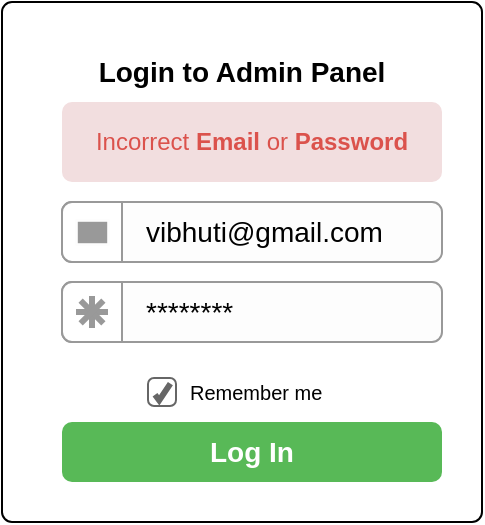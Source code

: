 <mxfile version="10.8.2" type="github"><diagram id="SONduO9AR-mYbx2AVtBK" name="login"><mxGraphModel dx="787" dy="1619" grid="1" gridSize="10" guides="1" tooltips="1" connect="1" arrows="1" fold="1" page="1" pageScale="1" pageWidth="827" pageHeight="1169" math="0" shadow="0"><root><mxCell id="0"/><mxCell id="1" parent="0"/><mxCell id="Cr2JOaTMy88PWalhJDZW-1" value="Login to Admin Panel" style="html=1;shadow=0;dashed=0;shape=mxgraph.bootstrap.rrect;fillColor=#ffffff;align=center;rSize=5;strokeColor=#000000;verticalAlign=top;spacingTop=20;fontSize=14;fontStyle=1;whiteSpace=wrap;" parent="1" vertex="1"><mxGeometry x="310" y="-180" width="240" height="260" as="geometry"/></mxCell><mxCell id="Cr2JOaTMy88PWalhJDZW-2" value="&lt;table cellpadding=&quot;0&quot; cellspacing=&quot;0&quot; style=&quot;width:100%;height:100%;&quot;&gt;&lt;tr&gt;&lt;td align=&quot;center&quot; valign=&quot;middle&quot; width=&quot;50%&quot;&gt;Incorrect &lt;b&gt;Email&lt;/b&gt; or &lt;b&gt;Password&lt;/b&gt;&lt;/td&gt;&lt;/tr&gt;&lt;/table&gt;" style="html=1;shadow=0;dashed=0;shape=mxgraph.bootstrap.rrect;rSize=5;strokeColor=none;fillColor=#F2DEDF;fontColor=#DB524C;overflow=fill;whiteSpace=wrap;resizeWidth=1;" parent="Cr2JOaTMy88PWalhJDZW-1" vertex="1"><mxGeometry width="190" height="40" relative="1" as="geometry"><mxPoint x="30" y="50" as="offset"/></mxGeometry></mxCell><mxCell id="Cr2JOaTMy88PWalhJDZW-3" value="vibhuti@gmail.com" style="html=1;shadow=0;dashed=0;shape=mxgraph.bootstrap.rrect;rSize=5;strokeColor=#999999;fillColor=#fdfdfd;fontSize=14;align=left;spacingLeft=40;whiteSpace=wrap;resizeWidth=1;" parent="Cr2JOaTMy88PWalhJDZW-1" vertex="1"><mxGeometry width="190" height="30" relative="1" as="geometry"><mxPoint x="30" y="100" as="offset"/></mxGeometry></mxCell><mxCell id="Cr2JOaTMy88PWalhJDZW-4" value="" style="html=1;shadow=0;dashed=0;shape=mxgraph.bootstrap.leftButton;rSize=5;strokeColor=#999999;fillColor=#ffffff;resizeHeight=1;" parent="Cr2JOaTMy88PWalhJDZW-3" vertex="1"><mxGeometry width="30" height="30" relative="1" as="geometry"/></mxCell><mxCell id="Cr2JOaTMy88PWalhJDZW-5" value="" style="html=1;shadow=0;dashed=0;shape=mxgraph.bootstrap.mail;strokeColor=#fdfdfd;fillColor=#999999;strokeWidth=1.3;" parent="Cr2JOaTMy88PWalhJDZW-4" vertex="1"><mxGeometry x="0.5" y="0.5" width="16" height="12" relative="1" as="geometry"><mxPoint x="-8" y="-6" as="offset"/></mxGeometry></mxCell><mxCell id="Cr2JOaTMy88PWalhJDZW-6" value="********" style="html=1;shadow=0;dashed=0;shape=mxgraph.bootstrap.rrect;rSize=5;strokeColor=#999999;fillColor=#fdfdfd;fontSize=14;align=left;spacingLeft=40;whiteSpace=wrap;resizeWidth=1;" parent="Cr2JOaTMy88PWalhJDZW-1" vertex="1"><mxGeometry width="190" height="30" relative="1" as="geometry"><mxPoint x="30" y="140" as="offset"/></mxGeometry></mxCell><mxCell id="Cr2JOaTMy88PWalhJDZW-7" value="" style="html=1;shadow=0;dashed=0;shape=mxgraph.bootstrap.leftButton;rSize=5;strokeColor=#999999;fillColor=#ffffff;resizeHeight=1;" parent="Cr2JOaTMy88PWalhJDZW-6" vertex="1"><mxGeometry width="30" height="30" relative="1" as="geometry"/></mxCell><mxCell id="Cr2JOaTMy88PWalhJDZW-8" value="" style="html=1;shadow=0;dashed=0;shape=mxgraph.bootstrap.password;strokeColor=#999999;strokeWidth=3;" parent="Cr2JOaTMy88PWalhJDZW-7" vertex="1"><mxGeometry x="0.5" y="0.5" width="16" height="16" relative="1" as="geometry"><mxPoint x="-8" y="-8" as="offset"/></mxGeometry></mxCell><mxCell id="Cr2JOaTMy88PWalhJDZW-9" value="Remember me" style="html=1;shadow=0;dashed=0;shape=mxgraph.bootstrap.checkbox;rSize=3;strokeColor=#666666;fillColor=#ffffff;labelPosition=right;align=left;spacingLeft=5;fontSize=10;" parent="Cr2JOaTMy88PWalhJDZW-1" vertex="1"><mxGeometry y="1" width="14" height="14" relative="1" as="geometry"><mxPoint x="73" y="-72" as="offset"/></mxGeometry></mxCell><mxCell id="Cr2JOaTMy88PWalhJDZW-10" value="Log In" style="html=1;shadow=0;dashed=0;shape=mxgraph.bootstrap.rrect;rSize=5;strokeColor=none;fillColor=#58B957;fontColor=#ffffff;fontSize=14;fontStyle=1;whiteSpace=wrap;resizeWidth=1;" parent="Cr2JOaTMy88PWalhJDZW-1" vertex="1"><mxGeometry y="1" width="190" height="30" relative="1" as="geometry"><mxPoint x="30" y="-50" as="offset"/></mxGeometry></mxCell></root></mxGraphModel></diagram><diagram id="aa3LEXkWEUwgGd5-V09X" name="Home"><mxGraphModel dx="787" dy="450" grid="1" gridSize="10" guides="1" tooltips="1" connect="1" arrows="1" fold="1" page="1" pageScale="1" pageWidth="827" pageHeight="1169" math="0" shadow="0"><root><mxCell id="9ED39MgESAyLr7sNyOTD-0"/><mxCell id="9ED39MgESAyLr7sNyOTD-1" parent="9ED39MgESAyLr7sNyOTD-0"/><mxCell id="9ED39MgESAyLr7sNyOTD-6" value="" style="strokeWidth=1;shadow=0;dashed=0;align=center;html=1;shape=mxgraph.mockup.containers.browserWindow;rSize=0;fillColor=#ffffff;strokeColor=#666666;strokeColor2=#008cff;strokeColor3=#c4c4c4;mainText=,;recursiveResize=0;" parent="9ED39MgESAyLr7sNyOTD-1" vertex="1"><mxGeometry x="70" y="195" width="740" height="620" as="geometry"/></mxCell><mxCell id="9ED39MgESAyLr7sNyOTD-7" value="Page 1" style="strokeWidth=1;shadow=0;dashed=0;align=center;html=1;shape=mxgraph.mockup.containers.anchor;fontSize=17;fontColor=#666666;align=left;" parent="9ED39MgESAyLr7sNyOTD-6" vertex="1"><mxGeometry x="60" y="12" width="110" height="26" as="geometry"/></mxCell><mxCell id="9ED39MgESAyLr7sNyOTD-8" value="home" style="strokeWidth=1;shadow=0;dashed=0;align=center;html=1;shape=mxgraph.mockup.containers.anchor;rSize=0;fontSize=17;fontColor=#666666;align=left;" parent="9ED39MgESAyLr7sNyOTD-6" vertex="1"><mxGeometry x="130" y="60" width="250" height="26" as="geometry"/></mxCell><mxCell id="9ED39MgESAyLr7sNyOTD-9" value="" style="strokeWidth=1;shadow=0;dashed=0;align=center;html=1;shape=mxgraph.mockup.forms.rrect;rSize=0;strokeColor=#999999;fillColor=#ffffff;" parent="9ED39MgESAyLr7sNyOTD-6" vertex="1"><mxGeometry x="10" y="130" width="720" height="40" as="geometry"/></mxCell><mxCell id="9ED39MgESAyLr7sNyOTD-10" value="Home" style="strokeColor=inherit;fillColor=inherit;gradientColor=inherit;strokeWidth=1;shadow=0;dashed=0;align=center;html=1;shape=mxgraph.mockup.forms.rrect;rSize=0;fontSize=17;fontColor=#666666;" parent="9ED39MgESAyLr7sNyOTD-9" vertex="1"><mxGeometry width="120" height="40" as="geometry"/></mxCell><mxCell id="9ED39MgESAyLr7sNyOTD-12" value="Products" style="strokeColor=inherit;fillColor=inherit;gradientColor=inherit;strokeWidth=1;shadow=0;dashed=0;align=center;html=1;shape=mxgraph.mockup.forms.rrect;rSize=0;fontSize=17;fontColor=#666666;" parent="9ED39MgESAyLr7sNyOTD-9" vertex="1"><mxGeometry x="230" width="130" height="40" as="geometry"/></mxCell><mxCell id="9ED39MgESAyLr7sNyOTD-13" value="Orders" style="strokeColor=inherit;fillColor=inherit;gradientColor=inherit;strokeWidth=1;shadow=0;dashed=0;align=center;html=1;shape=mxgraph.mockup.forms.rrect;rSize=0;fontSize=17;fontColor=#666666;" parent="9ED39MgESAyLr7sNyOTD-9" vertex="1"><mxGeometry x="360" width="172" height="40" as="geometry"/></mxCell><mxCell id="9ED39MgESAyLr7sNyOTD-14" value="Window" style="strokeColor=inherit;fillColor=inherit;gradientColor=inherit;strokeWidth=1;shadow=0;dashed=0;align=center;html=1;shape=mxgraph.mockup.forms.rrect;rSize=0;fontSize=17;fontColor=#666666;" parent="9ED39MgESAyLr7sNyOTD-9" vertex="1"><mxGeometry x="480" width="120" height="40" as="geometry"/></mxCell><mxCell id="9ED39MgESAyLr7sNyOTD-15" value="logout" style="strokeColor=inherit;fillColor=inherit;gradientColor=inherit;strokeWidth=1;shadow=0;dashed=0;align=center;html=1;shape=mxgraph.mockup.forms.rrect;rSize=0;fontSize=17;fontColor=#666666;" parent="9ED39MgESAyLr7sNyOTD-9" vertex="1"><mxGeometry x="510" width="210" height="40" as="geometry"/></mxCell><mxCell id="9ED39MgESAyLr7sNyOTD-19" value="Orders&lt;br&gt;" style="html=1;shadow=0;dashed=0;shape=mxgraph.bootstrap.rrect;rSize=5;strokeColor=#dddddd;spacingRight=10;fontSize=16;whiteSpace=wrap;fillColor=#ffffff;align=center;" parent="9ED39MgESAyLr7sNyOTD-9" vertex="1"><mxGeometry x="353.413" width="156.522" height="40" as="geometry"/></mxCell><mxCell id="9ED39MgESAyLr7sNyOTD-20" value="" style="shape=triangle;direction=south;fillColor=#000000;strokeColor=none;perimeter=none;" parent="9ED39MgESAyLr7sNyOTD-19" vertex="1"><mxGeometry x="1" y="0.5" width="10" height="5" relative="1" as="geometry"><mxPoint x="-20" y="-2.5" as="offset"/></mxGeometry></mxCell><mxCell id="09IuiBHBL_Oua2e3l0cr-0" value="Customer" style="strokeColor=inherit;fillColor=inherit;gradientColor=inherit;strokeWidth=1;shadow=0;dashed=0;align=center;html=1;shape=mxgraph.mockup.forms.rrect;rSize=0;fontSize=17;fontColor=#666666;" parent="9ED39MgESAyLr7sNyOTD-9" vertex="1"><mxGeometry x="100" width="130" height="40" as="geometry"/></mxCell><mxCell id="9ED39MgESAyLr7sNyOTD-21" value="Total Products&lt;br&gt;50&lt;br&gt;" style="rounded=1;whiteSpace=wrap;html=1;" parent="9ED39MgESAyLr7sNyOTD-6" vertex="1"><mxGeometry x="20" y="240" width="160" height="110" as="geometry"/></mxCell><mxCell id="9ED39MgESAyLr7sNyOTD-25" style="edgeStyle=orthogonalEdgeStyle;rounded=0;orthogonalLoop=1;jettySize=auto;html=1;exitX=0.5;exitY=1;exitDx=0;exitDy=0;entryX=0.149;entryY=0.871;entryDx=0;entryDy=0;entryPerimeter=0;" parent="9ED39MgESAyLr7sNyOTD-6" source="9ED39MgESAyLr7sNyOTD-22" target="9ED39MgESAyLr7sNyOTD-6" edge="1"><mxGeometry relative="1" as="geometry"/></mxCell><mxCell id="9ED39MgESAyLr7sNyOTD-22" value="" style="rounded=1;whiteSpace=wrap;html=1;" parent="9ED39MgESAyLr7sNyOTD-6" vertex="1"><mxGeometry x="20" y="400" width="160" height="140" as="geometry"/></mxCell><mxCell id="9ED39MgESAyLr7sNyOTD-23" value="28" style="text;strokeColor=none;fillColor=none;html=1;fontSize=24;fontStyle=1;verticalAlign=middle;align=center;" parent="9ED39MgESAyLr7sNyOTD-6" vertex="1"><mxGeometry x="40" y="420" width="115" height="40" as="geometry"/></mxCell><mxCell id="9ED39MgESAyLr7sNyOTD-24" value="" style="line;strokeWidth=2;html=1;" parent="9ED39MgESAyLr7sNyOTD-6" vertex="1"><mxGeometry x="20" y="460" width="160" height="10" as="geometry"/></mxCell><UserObject label="friday,june,2019" placeholders="1" id="9ED39MgESAyLr7sNyOTD-26"><mxCell style="text;html=1;strokeColor=none;fillColor=none;align=center;verticalAlign=middle;whiteSpace=wrap;overflow=hidden;" parent="9ED39MgESAyLr7sNyOTD-6" vertex="1"><mxGeometry x="30" y="480" width="160" height="40" as="geometry"/></mxCell></UserObject><mxCell id="9ED39MgESAyLr7sNyOTD-27" value="Total Orders&amp;nbsp;&lt;br&gt;5&lt;br&gt;" style="rounded=1;whiteSpace=wrap;html=1;" parent="9ED39MgESAyLr7sNyOTD-6" vertex="1"><mxGeometry x="265" y="240" width="205" height="110" as="geometry"/></mxCell><mxCell id="9ED39MgESAyLr7sNyOTD-28" value="Welcome to Admin Panel" style="text;html=1;strokeColor=none;fillColor=none;align=center;verticalAlign=middle;whiteSpace=wrap;rounded=0;fontSize=28;" parent="9ED39MgESAyLr7sNyOTD-6" vertex="1"><mxGeometry x="300" y="370" width="370" height="190" as="geometry"/></mxCell><mxCell id="6yk2e0K04nXbcP68Vbzs-20" value="Total Customers&lt;br&gt;2&lt;br&gt;" style="rounded=1;whiteSpace=wrap;html=1;" parent="9ED39MgESAyLr7sNyOTD-6" vertex="1"><mxGeometry x="507.5" y="240" width="205" height="110" as="geometry"/></mxCell></root></mxGraphModel></diagram><diagram id="xoHF2AKPULtUIar_LkRY" name="Products"><mxGraphModel dx="787" dy="450" grid="1" gridSize="10" guides="1" tooltips="1" connect="1" arrows="1" fold="1" page="1" pageScale="1" pageWidth="827" pageHeight="1169" math="0" shadow="0"><root><mxCell id="1QUTwUOrftxoO0dFuNNi-0"/><mxCell id="1QUTwUOrftxoO0dFuNNi-1" parent="1QUTwUOrftxoO0dFuNNi-0"/><mxCell id="jB3NVQJvrV4BZQnFQm3i-0" value="" style="strokeWidth=1;shadow=0;dashed=0;align=center;html=1;shape=mxgraph.mockup.containers.browserWindow;rSize=0;fillColor=#ffffff;strokeColor=#666666;strokeColor2=#008cff;strokeColor3=#c4c4c4;mainText=,;recursiveResize=0;fontSize=28;" parent="1QUTwUOrftxoO0dFuNNi-1" vertex="1"><mxGeometry x="75" y="65" width="690" height="625" as="geometry"/></mxCell><mxCell id="jB3NVQJvrV4BZQnFQm3i-1" value="Page 2" style="strokeWidth=1;shadow=0;dashed=0;align=center;html=1;shape=mxgraph.mockup.containers.anchor;fontSize=17;fontColor=#666666;align=left;" parent="jB3NVQJvrV4BZQnFQm3i-0" vertex="1"><mxGeometry x="60" y="12" width="110" height="26" as="geometry"/></mxCell><mxCell id="jB3NVQJvrV4BZQnFQm3i-2" value="Home/Products" style="strokeWidth=1;shadow=0;dashed=0;align=center;html=1;shape=mxgraph.mockup.containers.anchor;rSize=0;fontSize=17;fontColor=#666666;align=left;" parent="jB3NVQJvrV4BZQnFQm3i-0" vertex="1"><mxGeometry x="130" y="60" width="250" height="26" as="geometry"/></mxCell><mxCell id="5V7bcq0pzX5hDF4RoA3R-0" value="" style="strokeWidth=1;shadow=0;dashed=0;align=center;html=1;shape=mxgraph.mockup.text.rrect;rSize=0;fillColor=#ffffff;strokeColor=#666666;fontSize=28;" parent="jB3NVQJvrV4BZQnFQm3i-0" vertex="1"><mxGeometry x="30" y="125" width="620" height="35" as="geometry"/></mxCell><mxCell id="5V7bcq0pzX5hDF4RoA3R-1" value="Button 2" style="strokeColor=inherit;fillColor=inherit;gradientColor=inherit;strokeWidth=1;shadow=0;dashed=0;align=center;html=1;shape=mxgraph.mockup.text.rrect;rSize=0;fontSize=17;fontColor=#0000ff;" parent="5V7bcq0pzX5hDF4RoA3R-0" vertex="1"><mxGeometry x="155.0" width="155.0" height="35" as="geometry"/></mxCell><mxCell id="5V7bcq0pzX5hDF4RoA3R-2" value="" style="strokeColor=inherit;fillColor=inherit;gradientColor=inherit;strokeWidth=1;shadow=0;dashed=0;align=center;html=1;shape=mxgraph.mockup.text.rrect;rSize=0;fontSize=17;fontColor=#0000ff;" parent="5V7bcq0pzX5hDF4RoA3R-0" vertex="1"><mxGeometry x="310.0" width="155.0" height="35" as="geometry"/></mxCell><mxCell id="5V7bcq0pzX5hDF4RoA3R-3" value="" style="strokeColor=inherit;fillColor=inherit;gradientColor=inherit;strokeWidth=1;shadow=0;dashed=0;align=center;html=1;shape=mxgraph.mockup.text.rrect;rSize=0;fontSize=17;fontColor=#0000ff;" parent="5V7bcq0pzX5hDF4RoA3R-0" vertex="1"><mxGeometry x="465.0" width="155.0" height="35" as="geometry"/></mxCell><mxCell id="5V7bcq0pzX5hDF4RoA3R-6" value="Products" style="strokeWidth=1;shadow=0;dashed=0;align=center;html=1;shape=mxgraph.mockup.text.rrect;rSize=0;fontSize=17;fontColor=#ffffff;fillColor=#008cff;strokeColor=#008cff;" parent="5V7bcq0pzX5hDF4RoA3R-0" vertex="1"><mxGeometry x="155" width="155.0" height="35" as="geometry"/></mxCell><UserObject label="Home" link="https://www.draw.io" id="5V7bcq0pzX5hDF4RoA3R-8"><mxCell style="text;html=1;strokeColor=none;fillColor=none;whiteSpace=wrap;align=center;verticalAlign=middle;fontColor=#0000EE;fontStyle=4;" parent="5V7bcq0pzX5hDF4RoA3R-0" vertex="1"><mxGeometry x="25" width="60" height="40" as="geometry"/></mxCell></UserObject><mxCell id="5V7bcq0pzX5hDF4RoA3R-7" value="Add Product&lt;br&gt;" style="html=1;shadow=0;dashed=0;shape=mxgraph.bootstrap.rrect;rSize=5;fillColor=#3D8BCD;align=center;strokeColor=#3D8BCD;fontColor=#ffffff;fontSize=16;whiteSpace=wrap;" parent="jB3NVQJvrV4BZQnFQm3i-0" vertex="1"><mxGeometry x="515" y="265" width="160" height="40" as="geometry"/></mxCell><mxCell id="5V7bcq0pzX5hDF4RoA3R-9" value="+Add Product" style="swimlane;fontSize=22;" parent="jB3NVQJvrV4BZQnFQm3i-0" vertex="1"><mxGeometry x="195" y="310" width="275" height="270" as="geometry"/></mxCell><mxCell id="5V7bcq0pzX5hDF4RoA3R-11" value="Product Name" style="text;html=1;strokeColor=none;fillColor=none;align=center;verticalAlign=middle;whiteSpace=wrap;rounded=0;fontSize=16;" parent="5V7bcq0pzX5hDF4RoA3R-9" vertex="1"><mxGeometry x="11" y="55" width="129" height="20" as="geometry"/></mxCell><mxCell id="5V7bcq0pzX5hDF4RoA3R-12" value="" style="rounded=0;whiteSpace=wrap;html=1;fontSize=16;" parent="5V7bcq0pzX5hDF4RoA3R-9" vertex="1"><mxGeometry x="150" y="50" width="103" height="25" as="geometry"/></mxCell><mxCell id="5V7bcq0pzX5hDF4RoA3R-13" value="Quantity:" style="text;html=1;strokeColor=none;fillColor=none;align=center;verticalAlign=middle;whiteSpace=wrap;rounded=0;fontSize=16;" parent="5V7bcq0pzX5hDF4RoA3R-9" vertex="1"><mxGeometry x="40" y="105" width="40" height="20" as="geometry"/></mxCell><mxCell id="5V7bcq0pzX5hDF4RoA3R-14" value="" style="rounded=0;whiteSpace=wrap;html=1;fontSize=16;" parent="5V7bcq0pzX5hDF4RoA3R-9" vertex="1"><mxGeometry x="150" y="100" width="110" height="20" as="geometry"/></mxCell><mxCell id="5V7bcq0pzX5hDF4RoA3R-15" value="Price:" style="text;html=1;strokeColor=none;fillColor=none;align=center;verticalAlign=middle;whiteSpace=wrap;rounded=0;fontSize=16;" parent="5V7bcq0pzX5hDF4RoA3R-9" vertex="1"><mxGeometry x="28" y="165" width="82" height="20" as="geometry"/></mxCell><mxCell id="5V7bcq0pzX5hDF4RoA3R-16" value="" style="rounded=0;whiteSpace=wrap;html=1;fontSize=16;" parent="5V7bcq0pzX5hDF4RoA3R-9" vertex="1"><mxGeometry x="150" y="149" width="110" height="21" as="geometry"/></mxCell><mxCell id="5V7bcq0pzX5hDF4RoA3R-17" value="Save" style="html=1;shadow=0;dashed=0;shape=mxgraph.bootstrap.rrect;rSize=5;fillColor=#3D8BCD;align=center;strokeColor=#3D8BCD;fontColor=#ffffff;fontSize=12;whiteSpace=wrap;" parent="5V7bcq0pzX5hDF4RoA3R-9" vertex="1"><mxGeometry x="180" y="215" width="44" height="22" as="geometry"/></mxCell></root></mxGraphModel></diagram><diagram id="_OQhubg6u7oRl7h1qPd2" name="Orders 1"><mxGraphModel dx="1614" dy="6295" grid="1" gridSize="10" guides="1" tooltips="1" connect="1" arrows="1" fold="1" page="1" pageScale="1" pageWidth="827" pageHeight="1169" math="0" shadow="0"><root><mxCell id="NbgJZ7AXDyL4TdkV-Z0i-0"/><mxCell id="NbgJZ7AXDyL4TdkV-Z0i-1" parent="NbgJZ7AXDyL4TdkV-Z0i-0"/><mxCell id="NbgJZ7AXDyL4TdkV-Z0i-2" value="" style="strokeWidth=1;shadow=0;dashed=0;align=center;html=1;shape=mxgraph.mockup.containers.browserWindow;rSize=0;fillColor=#ffffff;strokeColor=#666666;strokeColor2=#008cff;strokeColor3=#c4c4c4;mainText=,;recursiveResize=0;fontSize=16;" parent="NbgJZ7AXDyL4TdkV-Z0i-1" vertex="1"><mxGeometry x="-765" y="86" width="785" height="858" as="geometry"/></mxCell><mxCell id="NbgJZ7AXDyL4TdkV-Z0i-3" value="Page 3" style="strokeWidth=1;shadow=0;dashed=0;align=center;html=1;shape=mxgraph.mockup.containers.anchor;fontSize=17;fontColor=#666666;align=left;" parent="NbgJZ7AXDyL4TdkV-Z0i-2" vertex="1"><mxGeometry x="60" y="12" width="110" height="26" as="geometry"/></mxCell><mxCell id="NbgJZ7AXDyL4TdkV-Z0i-4" value="Home/Orders/Add Orders&amp;nbsp;" style="strokeWidth=1;shadow=0;dashed=0;align=center;html=1;shape=mxgraph.mockup.containers.anchor;rSize=0;fontSize=17;fontColor=#666666;align=left;" parent="NbgJZ7AXDyL4TdkV-Z0i-2" vertex="1"><mxGeometry x="130" y="60" width="250" height="26" as="geometry"/></mxCell><mxCell id="NbgJZ7AXDyL4TdkV-Z0i-10" value="" style="strokeWidth=1;shadow=0;dashed=0;align=center;html=1;shape=mxgraph.mockup.rrect;rSize=10;fillColor=#ffffff;strokeColor=#666666;fontSize=16;" parent="NbgJZ7AXDyL4TdkV-Z0i-2" vertex="1"><mxGeometry x="40" y="130" width="670" height="50" as="geometry"/></mxCell><mxCell id="NbgJZ7AXDyL4TdkV-Z0i-47" value="" style="strokeWidth=1;shadow=0;dashed=0;align=center;html=1;shape=mxgraph.mockup.rrect;rSize=10;fillColor=#ffffff;strokeColor=#666666;fontSize=16;" parent="NbgJZ7AXDyL4TdkV-Z0i-2" vertex="1"><mxGeometry x="345" y="130" width="120" height="150" as="geometry"/></mxCell><mxCell id="NbgJZ7AXDyL4TdkV-Z0i-48" value="Add Orders" style="strokeColor=inherit;fillColor=inherit;gradientColor=inherit;strokeWidth=1;shadow=0;dashed=0;align=center;html=1;shape=mxgraph.mockup.rrect;rSize=0;fontSize=17;fontColor=#666666;fontStyle=1;resizeWidth=1;" parent="NbgJZ7AXDyL4TdkV-Z0i-47" vertex="1"><mxGeometry width="120" height="50" relative="1" as="geometry"><mxPoint y="50" as="offset"/></mxGeometry></mxCell><mxCell id="NbgJZ7AXDyL4TdkV-Z0i-49" value="Manage orders" style="strokeColor=inherit;fillColor=inherit;gradientColor=inherit;strokeWidth=1;shadow=0;dashed=0;align=center;html=1;shape=mxgraph.mockup.rrect;rSize=0;fontSize=17;fontColor=#666666;fontStyle=1;resizeWidth=1;" parent="NbgJZ7AXDyL4TdkV-Z0i-47" vertex="1"><mxGeometry width="120" height="50" relative="1" as="geometry"><mxPoint y="100" as="offset"/></mxGeometry></mxCell><mxCell id="NbgJZ7AXDyL4TdkV-Z0i-51" value="Orders" style="strokeWidth=1;shadow=0;dashed=0;align=center;html=1;shape=mxgraph.mockup.topButton;rSize=10;fontSize=17;fontColor=#ffffff;fontStyle=1;fillColor=#008cff;strokeColor=#008cff;resizeWidth=1;" parent="NbgJZ7AXDyL4TdkV-Z0i-47" vertex="1"><mxGeometry width="120" height="50" relative="1" as="geometry"/></mxCell><mxCell id="NbgJZ7AXDyL4TdkV-Z0i-52" value="Add Orders" style="strokeWidth=1;shadow=0;dashed=0;align=center;html=1;shape=mxgraph.mockup.topButton;rSize=10;fontSize=17;fontColor=#ffffff;fontStyle=1;fillColor=#008cff;strokeColor=#008cff;resizeWidth=1;" parent="NbgJZ7AXDyL4TdkV-Z0i-47" vertex="1"><mxGeometry width="120" height="50" relative="1" as="geometry"><mxPoint y="50" as="offset"/></mxGeometry></mxCell><mxCell id="NbgJZ7AXDyL4TdkV-Z0i-53" value="Orders" style="strokeColor=inherit;fillColor=inherit;gradientColor=inherit;strokeWidth=1;shadow=0;dashed=0;align=center;html=1;shape=mxgraph.mockup.rrect;rSize=0;fontSize=17;fontColor=#666666;fontStyle=1;resizeWidth=1;" parent="NbgJZ7AXDyL4TdkV-Z0i-47" vertex="1"><mxGeometry width="120" height="50" relative="1" as="geometry"><mxPoint as="offset"/></mxGeometry></mxCell><mxCell id="CeGEDRRivTmDZ8m9vT8n-0" value="order date" style="text;html=1;strokeColor=none;fillColor=none;align=center;verticalAlign=middle;whiteSpace=wrap;rounded=0;fontSize=16;" parent="NbgJZ7AXDyL4TdkV-Z0i-2" vertex="1"><mxGeometry x="70" y="320" width="90" height="20" as="geometry"/></mxCell><mxCell id="CeGEDRRivTmDZ8m9vT8n-1" value="customer name" style="text;html=1;strokeColor=none;fillColor=none;align=center;verticalAlign=middle;whiteSpace=wrap;rounded=0;fontSize=16;" parent="NbgJZ7AXDyL4TdkV-Z0i-2" vertex="1"><mxGeometry x="50" y="370" width="130" height="30" as="geometry"/></mxCell><mxCell id="CeGEDRRivTmDZ8m9vT8n-2" value="customer contact" style="text;html=1;strokeColor=none;fillColor=none;align=center;verticalAlign=middle;whiteSpace=wrap;rounded=0;fontSize=16;" parent="NbgJZ7AXDyL4TdkV-Z0i-2" vertex="1"><mxGeometry x="40" y="420" width="150" height="20" as="geometry"/></mxCell><mxCell id="CeGEDRRivTmDZ8m9vT8n-3" value="select products" style="html=1;shadow=0;dashed=0;shape=mxgraph.bootstrap.rrect;rSize=5;strokeColor=#dddddd;spacingRight=10;fontSize=16;whiteSpace=wrap;fillColor=#ffffff;align=center;" parent="NbgJZ7AXDyL4TdkV-Z0i-2" vertex="1"><mxGeometry x="45" y="548" width="140" height="40" as="geometry"/></mxCell><mxCell id="CeGEDRRivTmDZ8m9vT8n-4" value="" style="shape=triangle;direction=south;fillColor=#000000;strokeColor=none;perimeter=none;" parent="CeGEDRRivTmDZ8m9vT8n-3" vertex="1"><mxGeometry x="1" y="0.5" width="10" height="5" relative="1" as="geometry"><mxPoint x="-20" y="-2.5" as="offset"/></mxGeometry></mxCell><mxCell id="CeGEDRRivTmDZ8m9vT8n-5" value="Products:" style="text;html=1;strokeColor=none;fillColor=none;align=center;verticalAlign=middle;whiteSpace=wrap;rounded=0;fontSize=16;" parent="NbgJZ7AXDyL4TdkV-Z0i-2" vertex="1"><mxGeometry x="75" y="512" width="40" height="20" as="geometry"/></mxCell><mxCell id="CeGEDRRivTmDZ8m9vT8n-6" value="Price" style="text;html=1;strokeColor=none;fillColor=none;align=center;verticalAlign=middle;whiteSpace=wrap;rounded=0;fontSize=16;" parent="NbgJZ7AXDyL4TdkV-Z0i-2" vertex="1"><mxGeometry x="230" y="512" width="40" height="20" as="geometry"/></mxCell><mxCell id="CeGEDRRivTmDZ8m9vT8n-7" value="Quantity" style="text;html=1;strokeColor=none;fillColor=none;align=center;verticalAlign=middle;whiteSpace=wrap;rounded=0;fontSize=16;" parent="NbgJZ7AXDyL4TdkV-Z0i-2" vertex="1"><mxGeometry x="360" y="512" width="40" height="20" as="geometry"/></mxCell><mxCell id="CeGEDRRivTmDZ8m9vT8n-8" value="Total&lt;br&gt;" style="text;html=1;strokeColor=none;fillColor=none;align=center;verticalAlign=middle;whiteSpace=wrap;rounded=0;fontSize=16;" parent="NbgJZ7AXDyL4TdkV-Z0i-2" vertex="1"><mxGeometry x="490" y="512" width="40" height="20" as="geometry"/></mxCell><mxCell id="CeGEDRRivTmDZ8m9vT8n-12" value="&lt;font size=&quot;1&quot;&gt;auto filled&lt;/font&gt;" style="rounded=0;whiteSpace=wrap;html=1;fontSize=16;" parent="NbgJZ7AXDyL4TdkV-Z0i-2" vertex="1"><mxGeometry x="200" y="548" width="120" height="32" as="geometry"/></mxCell><mxCell id="CeGEDRRivTmDZ8m9vT8n-13" value="5" style="rounded=0;whiteSpace=wrap;html=1;fontSize=19;" parent="NbgJZ7AXDyL4TdkV-Z0i-2" vertex="1"><mxGeometry x="332.5" y="548" width="120" height="32" as="geometry"/></mxCell><mxCell id="CeGEDRRivTmDZ8m9vT8n-14" value="&lt;font size=&quot;1&quot;&gt;auto filled&lt;/font&gt;" style="rounded=0;whiteSpace=wrap;html=1;fontSize=16;" parent="NbgJZ7AXDyL4TdkV-Z0i-2" vertex="1"><mxGeometry x="470" y="548" width="120" height="32" as="geometry"/></mxCell><mxCell id="CeGEDRRivTmDZ8m9vT8n-17" value="select products" style="html=1;shadow=0;dashed=0;shape=mxgraph.bootstrap.rrect;rSize=5;strokeColor=#dddddd;spacingRight=10;fontSize=16;whiteSpace=wrap;fillColor=#ffffff;align=center;" parent="NbgJZ7AXDyL4TdkV-Z0i-2" vertex="1"><mxGeometry x="50" y="616" width="140" height="40" as="geometry"/></mxCell><mxCell id="CeGEDRRivTmDZ8m9vT8n-18" value="" style="shape=triangle;direction=south;fillColor=#000000;strokeColor=none;perimeter=none;" parent="CeGEDRRivTmDZ8m9vT8n-17" vertex="1"><mxGeometry x="1" y="0.5" width="10" height="5" relative="1" as="geometry"><mxPoint x="-20" y="-2.5" as="offset"/></mxGeometry></mxCell><mxCell id="CeGEDRRivTmDZ8m9vT8n-20" value="&lt;font size=&quot;1&quot;&gt;auto filled&lt;/font&gt;" style="rounded=0;whiteSpace=wrap;html=1;fontSize=16;" parent="NbgJZ7AXDyL4TdkV-Z0i-2" vertex="1"><mxGeometry x="200" y="620" width="120" height="32" as="geometry"/></mxCell><mxCell id="CeGEDRRivTmDZ8m9vT8n-21" value="5" style="rounded=0;whiteSpace=wrap;html=1;fontSize=19;" parent="NbgJZ7AXDyL4TdkV-Z0i-2" vertex="1"><mxGeometry x="340" y="616" width="120" height="32" as="geometry"/></mxCell><mxCell id="CeGEDRRivTmDZ8m9vT8n-22" value="&lt;font size=&quot;1&quot;&gt;auto filled&lt;/font&gt;" style="rounded=0;whiteSpace=wrap;html=1;fontSize=16;" parent="NbgJZ7AXDyL4TdkV-Z0i-2" vertex="1"><mxGeometry x="480" y="616" width="120" height="32" as="geometry"/></mxCell><mxCell id="CeGEDRRivTmDZ8m9vT8n-23" value="Save Changes" style="html=1;shadow=0;dashed=0;shape=mxgraph.bootstrap.rrect;rSize=5;fillColor=#58B957;align=center;strokeColor=#58B957;fontColor=#ffffff;fontSize=16;whiteSpace=wrap;" parent="NbgJZ7AXDyL4TdkV-Z0i-2" vertex="1"><mxGeometry x="160" y="766" width="120" height="54" as="geometry"/></mxCell><mxCell id="CeGEDRRivTmDZ8m9vT8n-24" value="Reset" style="html=1;shadow=0;dashed=0;shape=mxgraph.bootstrap.rrect;rSize=5;fillColor=#DB524C;align=center;strokeColor=#DB524C;fontColor=#ffffff;fontSize=14;whiteSpace=wrap;" parent="NbgJZ7AXDyL4TdkV-Z0i-2" vertex="1"><mxGeometry x="310" y="778" width="60" height="30" as="geometry"/></mxCell><mxCell id="CeGEDRRivTmDZ8m9vT8n-25" value="Print" style="html=1;shadow=0;dashed=0;shape=mxgraph.bootstrap.rrect;rSize=5;fillColor=#58B957;align=center;strokeColor=#58B957;fontColor=#ffffff;fontSize=16;whiteSpace=wrap;" parent="NbgJZ7AXDyL4TdkV-Z0i-2" vertex="1"><mxGeometry x="560" y="768" width="80" height="40" as="geometry"/></mxCell><mxCell id="CeGEDRRivTmDZ8m9vT8n-26" value="Add new order" style="html=1;shadow=0;dashed=0;shape=mxgraph.bootstrap.rrect;rSize=5;fillColor=#3D8BCD;align=center;strokeColor=#3D8BCD;fontColor=#ffffff;fontSize=14;whiteSpace=wrap;" parent="NbgJZ7AXDyL4TdkV-Z0i-2" vertex="1"><mxGeometry x="660" y="773" width="110" height="30" as="geometry"/></mxCell><mxCell id="CeGEDRRivTmDZ8m9vT8n-27" value="" style="rounded=0;whiteSpace=wrap;html=1;fontSize=19;" parent="NbgJZ7AXDyL4TdkV-Z0i-2" vertex="1"><mxGeometry x="210" y="320" width="400" height="30" as="geometry"/></mxCell><mxCell id="CeGEDRRivTmDZ8m9vT8n-28" value="" style="rounded=0;whiteSpace=wrap;html=1;fontSize=19;" parent="NbgJZ7AXDyL4TdkV-Z0i-2" vertex="1"><mxGeometry x="210" y="370" width="400" height="30" as="geometry"/></mxCell><mxCell id="CeGEDRRivTmDZ8m9vT8n-64" value="" style="rounded=0;whiteSpace=wrap;html=1;fontSize=19;" parent="NbgJZ7AXDyL4TdkV-Z0i-2" vertex="1"><mxGeometry x="210" y="414" width="400" height="30" as="geometry"/></mxCell><mxCell id="CeGEDRRivTmDZ8m9vT8n-65" value="" style="shape=image;html=1;verticalAlign=top;verticalLabelPosition=bottom;labelBackgroundColor=#ffffff;imageAspect=0;aspect=fixed;image=https://cdn4.iconfinder.com/data/icons/icocentre-free-icons/114/f-cross_256-128.png;fontSize=19;" parent="NbgJZ7AXDyL4TdkV-Z0i-2" vertex="1"><mxGeometry x="626.5" y="547.5" width="27" height="27" as="geometry"/></mxCell><mxCell id="CeGEDRRivTmDZ8m9vT8n-66" value="" style="shape=image;html=1;verticalAlign=top;verticalLabelPosition=bottom;labelBackgroundColor=#ffffff;imageAspect=0;aspect=fixed;image=https://cdn4.iconfinder.com/data/icons/medical-14/512/7-128.png;fontSize=19;" parent="NbgJZ7AXDyL4TdkV-Z0i-2" vertex="1"><mxGeometry x="673" y="615" width="34" height="34" as="geometry"/></mxCell><mxCell id="CeGEDRRivTmDZ8m9vT8n-67" value="" style="shape=image;html=1;verticalAlign=top;verticalLabelPosition=bottom;labelBackgroundColor=#ffffff;imageAspect=0;aspect=fixed;image=https://cdn4.iconfinder.com/data/icons/icocentre-free-icons/114/f-cross_256-128.png;fontSize=19;" parent="NbgJZ7AXDyL4TdkV-Z0i-2" vertex="1"><mxGeometry x="623" y="616" width="27" height="27" as="geometry"/></mxCell><mxCell id="U1P74Tg3QfnU6a5GPIrb-0" value="" style="strokeWidth=1;shadow=0;dashed=0;align=center;html=1;shape=mxgraph.mockup.rrect;rSize=10;fillColor=#ffffff;strokeColor=#666666;fontSize=16;" parent="NbgJZ7AXDyL4TdkV-Z0i-2" vertex="1"><mxGeometry x="45" y="130" width="670" height="50" as="geometry"/></mxCell><mxCell id="oQA1Ij4gVflGT18ZgOer-0" value="" style="strokeWidth=1;shadow=0;dashed=0;align=center;html=1;shape=mxgraph.mockup.rrect;rSize=10;fillColor=#ffffff;strokeColor=#666666;fontSize=16;" parent="NbgJZ7AXDyL4TdkV-Z0i-2" vertex="1"><mxGeometry x="345" y="130" width="120" height="150" as="geometry"/></mxCell><mxCell id="oQA1Ij4gVflGT18ZgOer-1" value="Add Orders" style="strokeColor=inherit;fillColor=inherit;gradientColor=inherit;strokeWidth=1;shadow=0;dashed=0;align=center;html=1;shape=mxgraph.mockup.rrect;rSize=0;fontSize=17;fontColor=#666666;fontStyle=1;resizeWidth=1;" parent="oQA1Ij4gVflGT18ZgOer-0" vertex="1"><mxGeometry width="120" height="50" relative="1" as="geometry"><mxPoint y="50" as="offset"/></mxGeometry></mxCell><mxCell id="oQA1Ij4gVflGT18ZgOer-2" value="Manage orders" style="strokeColor=inherit;fillColor=inherit;gradientColor=inherit;strokeWidth=1;shadow=0;dashed=0;align=center;html=1;shape=mxgraph.mockup.rrect;rSize=0;fontSize=17;fontColor=#666666;fontStyle=1;resizeWidth=1;" parent="oQA1Ij4gVflGT18ZgOer-0" vertex="1"><mxGeometry width="120" height="50" relative="1" as="geometry"><mxPoint y="100" as="offset"/></mxGeometry></mxCell><mxCell id="oQA1Ij4gVflGT18ZgOer-3" value="Orders" style="strokeWidth=1;shadow=0;dashed=0;align=center;html=1;shape=mxgraph.mockup.topButton;rSize=10;fontSize=17;fontColor=#ffffff;fontStyle=1;fillColor=#008cff;strokeColor=#008cff;resizeWidth=1;" parent="oQA1Ij4gVflGT18ZgOer-0" vertex="1"><mxGeometry width="120" height="50" relative="1" as="geometry"/></mxCell><mxCell id="oQA1Ij4gVflGT18ZgOer-4" value="Add Orders" style="strokeWidth=1;shadow=0;dashed=0;align=center;html=1;shape=mxgraph.mockup.topButton;rSize=10;fontSize=17;fontColor=#ffffff;fontStyle=1;fillColor=#008cff;strokeColor=#008cff;resizeWidth=1;" parent="oQA1Ij4gVflGT18ZgOer-0" vertex="1"><mxGeometry width="120" height="50" relative="1" as="geometry"><mxPoint y="50" as="offset"/></mxGeometry></mxCell><mxCell id="oQA1Ij4gVflGT18ZgOer-5" value="Orders" style="strokeColor=inherit;fillColor=inherit;gradientColor=inherit;strokeWidth=1;shadow=0;dashed=0;align=center;html=1;shape=mxgraph.mockup.rrect;rSize=0;fontSize=17;fontColor=#666666;fontStyle=1;resizeWidth=1;" parent="oQA1Ij4gVflGT18ZgOer-0" vertex="1"><mxGeometry width="120" height="50" relative="1" as="geometry"><mxPoint as="offset"/></mxGeometry></mxCell><mxCell id="oQA1Ij4gVflGT18ZgOer-6" value="manage orders&amp;nbsp;" style="strokeWidth=1;shadow=0;dashed=0;align=center;html=1;shape=mxgraph.mockup.topButton;rSize=10;fontSize=17;fontColor=#ffffff;fontStyle=1;fillColor=#008cff;strokeColor=#008cff;resizeWidth=1;" parent="oQA1Ij4gVflGT18ZgOer-0" vertex="1"><mxGeometry width="120" height="50" relative="1" as="geometry"><mxPoint y="100" as="offset"/></mxGeometry></mxCell><mxCell id="oQA1Ij4gVflGT18ZgOer-7" value="Orders" style="strokeColor=inherit;fillColor=inherit;gradientColor=inherit;strokeWidth=1;shadow=0;dashed=0;align=center;html=1;shape=mxgraph.mockup.rrect;rSize=0;fontSize=17;fontColor=#666666;fontStyle=1;resizeWidth=1;direction=south;" parent="oQA1Ij4gVflGT18ZgOer-0" vertex="1"><mxGeometry x="35" y="-35" width="50" height="120" relative="1" as="geometry"><mxPoint y="50" as="offset"/></mxGeometry></mxCell><mxCell id="oQA1Ij4gVflGT18ZgOer-8" value="Add orders" style="strokeColor=inherit;fillColor=inherit;gradientColor=inherit;strokeWidth=1;shadow=0;dashed=0;align=center;html=1;shape=mxgraph.mockup.rrect;rSize=0;fontSize=17;fontColor=#666666;fontStyle=1;resizeWidth=1;" parent="oQA1Ij4gVflGT18ZgOer-0" vertex="1"><mxGeometry width="120" height="50" relative="1" as="geometry"><mxPoint y="50" as="offset"/></mxGeometry></mxCell><mxCell id="oQA1Ij4gVflGT18ZgOer-9" value="Add orders" style="strokeWidth=1;shadow=0;dashed=0;align=center;html=1;shape=mxgraph.mockup.topButton;rSize=10;fontSize=17;fontColor=#ffffff;fontStyle=1;fillColor=#008cff;strokeColor=#008cff;resizeWidth=1;" parent="oQA1Ij4gVflGT18ZgOer-0" vertex="1"><mxGeometry width="120" height="50" relative="1" as="geometry"><mxPoint y="50" as="offset"/></mxGeometry></mxCell><mxCell id="oQA1Ij4gVflGT18ZgOer-10" value="manage orders" style="strokeColor=inherit;fillColor=inherit;gradientColor=inherit;strokeWidth=1;shadow=0;dashed=0;align=center;html=1;shape=mxgraph.mockup.rrect;rSize=0;fontSize=17;fontColor=#666666;fontStyle=1;resizeWidth=1;" parent="oQA1Ij4gVflGT18ZgOer-0" vertex="1"><mxGeometry width="120" height="50" relative="1" as="geometry"><mxPoint y="100" as="offset"/></mxGeometry></mxCell></root></mxGraphModel></diagram><diagram id="Xtqw8FhVHUMhansHvdKV" name="Orders 2"><mxGraphModel dx="787" dy="10971" grid="1" gridSize="10" guides="1" tooltips="1" connect="1" arrows="1" fold="1" page="1" pageScale="1" pageWidth="827" pageHeight="1169" math="0" shadow="0"><root><mxCell id="KswqZoD6H4GzaYt61wMS-0"/><mxCell id="KswqZoD6H4GzaYt61wMS-1" parent="KswqZoD6H4GzaYt61wMS-0"/><mxCell id="6mOZVdmZwjer8vTwR_Sw-0" value="&lt;br&gt;&lt;br&gt;&lt;br&gt;&lt;br&gt;&lt;br&gt;" style="strokeWidth=1;shadow=0;dashed=0;align=center;html=1;shape=mxgraph.mockup.containers.browserWindow;rSize=0;fillColor=#ffffff;strokeColor=#666666;strokeColor2=#008cff;strokeColor3=#c4c4c4;mainText=,;recursiveResize=0;fontSize=19;" parent="KswqZoD6H4GzaYt61wMS-1" vertex="1"><mxGeometry x="40" y="-5272.5" width="760" height="760" as="geometry"/></mxCell><mxCell id="6mOZVdmZwjer8vTwR_Sw-1" value="page 5" style="strokeWidth=1;shadow=0;dashed=0;align=center;html=1;shape=mxgraph.mockup.containers.anchor;fontSize=17;fontColor=#666666;align=left;" parent="6mOZVdmZwjer8vTwR_Sw-0" vertex="1"><mxGeometry x="60" y="12" width="110" height="26" as="geometry"/></mxCell><mxCell id="6mOZVdmZwjer8vTwR_Sw-2" value="home/orders/manage orders&amp;nbsp;" style="strokeWidth=1;shadow=0;dashed=0;align=center;html=1;shape=mxgraph.mockup.containers.anchor;rSize=0;fontSize=17;fontColor=#666666;align=left;" parent="6mOZVdmZwjer8vTwR_Sw-0" vertex="1"><mxGeometry x="130" y="60" width="250" height="26" as="geometry"/></mxCell><mxCell id="6mOZVdmZwjer8vTwR_Sw-3" value="" style="strokeWidth=1;shadow=0;dashed=0;align=center;html=1;shape=mxgraph.mockup.rrect;rSize=10;fillColor=#ffffff;strokeColor=#666666;fontSize=16;" parent="6mOZVdmZwjer8vTwR_Sw-0" vertex="1"><mxGeometry x="30" y="130" width="700" height="50" as="geometry"/></mxCell><mxCell id="6mOZVdmZwjer8vTwR_Sw-4" value="" style="strokeWidth=1;shadow=0;dashed=0;align=center;html=1;shape=mxgraph.mockup.rrect;rSize=10;fillColor=#ffffff;strokeColor=#666666;fontSize=16;" parent="6mOZVdmZwjer8vTwR_Sw-0" vertex="1"><mxGeometry x="380" y="130" width="120" height="150" as="geometry"/></mxCell><mxCell id="6mOZVdmZwjer8vTwR_Sw-5" value="Add Orders" style="strokeColor=inherit;fillColor=inherit;gradientColor=inherit;strokeWidth=1;shadow=0;dashed=0;align=center;html=1;shape=mxgraph.mockup.rrect;rSize=0;fontSize=17;fontColor=#666666;fontStyle=1;resizeWidth=1;" parent="6mOZVdmZwjer8vTwR_Sw-4" vertex="1"><mxGeometry width="120" height="50" relative="1" as="geometry"><mxPoint y="50" as="offset"/></mxGeometry></mxCell><mxCell id="6mOZVdmZwjer8vTwR_Sw-6" value="Manage orders" style="strokeColor=inherit;fillColor=inherit;gradientColor=inherit;strokeWidth=1;shadow=0;dashed=0;align=center;html=1;shape=mxgraph.mockup.rrect;rSize=0;fontSize=17;fontColor=#666666;fontStyle=1;resizeWidth=1;" parent="6mOZVdmZwjer8vTwR_Sw-4" vertex="1"><mxGeometry width="120" height="50" relative="1" as="geometry"><mxPoint y="100" as="offset"/></mxGeometry></mxCell><mxCell id="6mOZVdmZwjer8vTwR_Sw-7" value="Orders" style="strokeWidth=1;shadow=0;dashed=0;align=center;html=1;shape=mxgraph.mockup.topButton;rSize=10;fontSize=17;fontColor=#ffffff;fontStyle=1;fillColor=#008cff;strokeColor=#008cff;resizeWidth=1;" parent="6mOZVdmZwjer8vTwR_Sw-4" vertex="1"><mxGeometry width="120" height="50" relative="1" as="geometry"/></mxCell><mxCell id="6mOZVdmZwjer8vTwR_Sw-8" value="Add Orders" style="strokeWidth=1;shadow=0;dashed=0;align=center;html=1;shape=mxgraph.mockup.topButton;rSize=10;fontSize=17;fontColor=#ffffff;fontStyle=1;fillColor=#008cff;strokeColor=#008cff;resizeWidth=1;" parent="6mOZVdmZwjer8vTwR_Sw-4" vertex="1"><mxGeometry width="120" height="50" relative="1" as="geometry"><mxPoint y="50" as="offset"/></mxGeometry></mxCell><mxCell id="6mOZVdmZwjer8vTwR_Sw-9" value="Orders" style="strokeColor=inherit;fillColor=inherit;gradientColor=inherit;strokeWidth=1;shadow=0;dashed=0;align=center;html=1;shape=mxgraph.mockup.rrect;rSize=0;fontSize=17;fontColor=#666666;fontStyle=1;resizeWidth=1;" parent="6mOZVdmZwjer8vTwR_Sw-4" vertex="1"><mxGeometry width="120" height="50" relative="1" as="geometry"><mxPoint as="offset"/></mxGeometry></mxCell><mxCell id="6mOZVdmZwjer8vTwR_Sw-10" value="manage orders&amp;nbsp;" style="strokeWidth=1;shadow=0;dashed=0;align=center;html=1;shape=mxgraph.mockup.topButton;rSize=10;fontSize=17;fontColor=#ffffff;fontStyle=1;fillColor=#008cff;strokeColor=#008cff;resizeWidth=1;" parent="6mOZVdmZwjer8vTwR_Sw-4" vertex="1"><mxGeometry width="120" height="50" relative="1" as="geometry"><mxPoint y="100" as="offset"/></mxGeometry></mxCell><mxCell id="6mOZVdmZwjer8vTwR_Sw-11" value="Orders" style="strokeColor=inherit;fillColor=inherit;gradientColor=inherit;strokeWidth=1;shadow=0;dashed=0;align=center;html=1;shape=mxgraph.mockup.rrect;rSize=0;fontSize=17;fontColor=#666666;fontStyle=1;resizeWidth=1;direction=south;" parent="6mOZVdmZwjer8vTwR_Sw-4" vertex="1"><mxGeometry x="35" y="-35" width="50" height="120" relative="1" as="geometry"><mxPoint y="50" as="offset"/></mxGeometry></mxCell><mxCell id="6mOZVdmZwjer8vTwR_Sw-12" value="Add orders" style="strokeColor=inherit;fillColor=inherit;gradientColor=inherit;strokeWidth=1;shadow=0;dashed=0;align=center;html=1;shape=mxgraph.mockup.rrect;rSize=0;fontSize=17;fontColor=#666666;fontStyle=1;resizeWidth=1;" parent="6mOZVdmZwjer8vTwR_Sw-4" vertex="1"><mxGeometry width="120" height="50" relative="1" as="geometry"><mxPoint y="50" as="offset"/></mxGeometry></mxCell><mxCell id="6mOZVdmZwjer8vTwR_Sw-13" value="#" style="text;html=1;strokeColor=none;fillColor=none;align=center;verticalAlign=middle;whiteSpace=wrap;rounded=0;fontSize=19;" parent="6mOZVdmZwjer8vTwR_Sw-0" vertex="1"><mxGeometry x="20" y="305" width="40" height="20" as="geometry"/></mxCell><mxCell id="6mOZVdmZwjer8vTwR_Sw-14" value="order date" style="text;html=1;strokeColor=none;fillColor=none;align=center;verticalAlign=middle;whiteSpace=wrap;rounded=0;fontSize=19;" parent="6mOZVdmZwjer8vTwR_Sw-0" vertex="1"><mxGeometry x="60" y="305" width="110" height="20" as="geometry"/></mxCell><mxCell id="6mOZVdmZwjer8vTwR_Sw-15" value="customer name" style="text;html=1;strokeColor=none;fillColor=none;align=center;verticalAlign=middle;whiteSpace=wrap;rounded=0;fontSize=19;" parent="6mOZVdmZwjer8vTwR_Sw-0" vertex="1"><mxGeometry x="180" y="305" width="150" height="20" as="geometry"/></mxCell><mxCell id="6mOZVdmZwjer8vTwR_Sw-16" value="contact" style="text;html=1;strokeColor=none;fillColor=none;align=center;verticalAlign=middle;whiteSpace=wrap;rounded=0;fontSize=19;" parent="6mOZVdmZwjer8vTwR_Sw-0" vertex="1"><mxGeometry x="338" y="305" width="110" height="20" as="geometry"/></mxCell><mxCell id="6mOZVdmZwjer8vTwR_Sw-17" value="total items" style="text;html=1;strokeColor=none;fillColor=none;align=center;verticalAlign=middle;whiteSpace=wrap;rounded=0;fontSize=19;" parent="6mOZVdmZwjer8vTwR_Sw-0" vertex="1"><mxGeometry x="448" y="305" width="110" height="20" as="geometry"/></mxCell><mxCell id="6mOZVdmZwjer8vTwR_Sw-18" value="edit" style="html=1;shadow=0;dashed=0;shape=mxgraph.bootstrap.rrect;rSize=5;fillColor=#DB524C;align=center;strokeColor=#DB524C;fontColor=#ffffff;fontSize=16;whiteSpace=wrap;" parent="6mOZVdmZwjer8vTwR_Sw-0" vertex="1"><mxGeometry x="640" y="315" width="80" height="40" as="geometry"/></mxCell><mxCell id="6mOZVdmZwjer8vTwR_Sw-19" value="15" style="text;html=1;strokeColor=none;fillColor=none;align=center;verticalAlign=middle;whiteSpace=wrap;rounded=0;fontSize=14;" parent="6mOZVdmZwjer8vTwR_Sw-0" vertex="1"><mxGeometry x="20" y="345" width="40" height="20" as="geometry"/></mxCell><mxCell id="6mOZVdmZwjer8vTwR_Sw-20" value="28-06-19" style="text;html=1;strokeColor=none;fillColor=none;align=center;verticalAlign=middle;whiteSpace=wrap;rounded=0;fontSize=14;" parent="6mOZVdmZwjer8vTwR_Sw-0" vertex="1"><mxGeometry x="70" y="340" width="75" height="35" as="geometry"/></mxCell><mxCell id="6mOZVdmZwjer8vTwR_Sw-21" value="Viz" style="text;html=1;strokeColor=none;fillColor=none;align=center;verticalAlign=middle;whiteSpace=wrap;rounded=0;fontSize=14;" parent="6mOZVdmZwjer8vTwR_Sw-0" vertex="1"><mxGeometry x="200" y="335" width="130" height="35" as="geometry"/></mxCell><mxCell id="6mOZVdmZwjer8vTwR_Sw-22" value="28285282" style="text;html=1;strokeColor=none;fillColor=none;align=center;verticalAlign=middle;whiteSpace=wrap;rounded=0;fontSize=14;" parent="6mOZVdmZwjer8vTwR_Sw-0" vertex="1"><mxGeometry x="318" y="337.5" width="130" height="35" as="geometry"/></mxCell><mxCell id="6mOZVdmZwjer8vTwR_Sw-23" value="5" style="text;html=1;strokeColor=none;fillColor=none;align=center;verticalAlign=middle;whiteSpace=wrap;rounded=0;fontSize=14;" parent="6mOZVdmZwjer8vTwR_Sw-0" vertex="1"><mxGeometry x="440" y="337.5" width="130" height="35" as="geometry"/></mxCell><mxCell id="6mOZVdmZwjer8vTwR_Sw-24" value="" style="rounded=1;whiteSpace=wrap;html=1;fontSize=14;" parent="6mOZVdmZwjer8vTwR_Sw-0" vertex="1"><mxGeometry x="240" y="453" width="300" height="237" as="geometry"/></mxCell><mxCell id="6mOZVdmZwjer8vTwR_Sw-25" value="" style="line;strokeWidth=2;html=1;fontSize=14;" parent="6mOZVdmZwjer8vTwR_Sw-0" vertex="1"><mxGeometry x="240" y="493" width="300" height="10" as="geometry"/></mxCell><mxCell id="6mOZVdmZwjer8vTwR_Sw-26" value="edit Invoice" style="text;html=1;strokeColor=none;fillColor=none;align=center;verticalAlign=middle;whiteSpace=wrap;rounded=0;fontSize=19;" parent="6mOZVdmZwjer8vTwR_Sw-0" vertex="1"><mxGeometry x="290" y="463" width="150" height="20" as="geometry"/></mxCell><mxCell id="6mOZVdmZwjer8vTwR_Sw-27" value="Save changes" style="html=1;shadow=0;dashed=0;shape=mxgraph.bootstrap.rrect;rSize=5;fillColor=#3D8BCD;align=center;strokeColor=#3D8BCD;fontColor=#ffffff;fontSize=16;whiteSpace=wrap;" parent="6mOZVdmZwjer8vTwR_Sw-0" vertex="1"><mxGeometry x="380" y="633" width="110" height="40" as="geometry"/></mxCell></root></mxGraphModel></diagram><diagram id="WzmSVKHeP0Nud_poq9B9" name="customer"><mxGraphModel dx="787" dy="1619" grid="1" gridSize="10" guides="1" tooltips="1" connect="1" arrows="1" fold="1" page="1" pageScale="1" pageWidth="827" pageHeight="1169" math="0" shadow="0"><root><mxCell id="fH_f0UDuN9e-W6MoJXf8-0"/><mxCell id="fH_f0UDuN9e-W6MoJXf8-1" parent="fH_f0UDuN9e-W6MoJXf8-0"/><mxCell id="fH_f0UDuN9e-W6MoJXf8-2" value="" style="strokeWidth=1;shadow=0;dashed=0;align=center;html=1;shape=mxgraph.mockup.containers.browserWindow;rSize=0;fillColor=#ffffff;strokeColor=#666666;strokeColor2=#008cff;strokeColor3=#c4c4c4;mainText=,;recursiveResize=0;fontSize=14;" parent="fH_f0UDuN9e-W6MoJXf8-1" vertex="1"><mxGeometry x="20" y="-10" width="770" height="750" as="geometry"/></mxCell><mxCell id="fH_f0UDuN9e-W6MoJXf8-3" value="customer&amp;nbsp;" style="strokeWidth=1;shadow=0;dashed=0;align=center;html=1;shape=mxgraph.mockup.containers.anchor;fontSize=17;fontColor=#666666;align=left;" parent="fH_f0UDuN9e-W6MoJXf8-2" vertex="1"><mxGeometry x="60" y="12" width="110" height="26" as="geometry"/></mxCell><mxCell id="fH_f0UDuN9e-W6MoJXf8-4" value="home/customer" style="strokeWidth=1;shadow=0;dashed=0;align=center;html=1;shape=mxgraph.mockup.containers.anchor;rSize=0;fontSize=17;fontColor=#666666;align=left;" parent="fH_f0UDuN9e-W6MoJXf8-2" vertex="1"><mxGeometry x="130" y="60" width="250" height="26" as="geometry"/></mxCell><mxCell id="fH_f0UDuN9e-W6MoJXf8-5" value="Add Customer&lt;br&gt;" style="html=1;shadow=0;dashed=0;shape=mxgraph.bootstrap.rrect;rSize=5;fillColor=#3D8BCD;align=center;strokeColor=#3D8BCD;fontColor=#ffffff;fontSize=16;whiteSpace=wrap;" parent="fH_f0UDuN9e-W6MoJXf8-2" vertex="1"><mxGeometry x="610" y="160" width="140" height="60" as="geometry"/></mxCell><mxCell id="xImh6rgmJI1sxU1X4zEH-0" value="#&lt;br&gt;" style="text;html=1;strokeColor=none;fillColor=none;align=center;verticalAlign=middle;whiteSpace=wrap;rounded=0;fontSize=14;" parent="fH_f0UDuN9e-W6MoJXf8-2" vertex="1"><mxGeometry x="10" y="250" width="40" height="20" as="geometry"/></mxCell><mxCell id="xImh6rgmJI1sxU1X4zEH-1" value="Customer Name&lt;br&gt;" style="text;html=1;strokeColor=none;fillColor=none;align=center;verticalAlign=middle;whiteSpace=wrap;rounded=0;fontSize=14;" parent="fH_f0UDuN9e-W6MoJXf8-2" vertex="1"><mxGeometry x="70" y="250" width="110" height="20" as="geometry"/></mxCell><mxCell id="xImh6rgmJI1sxU1X4zEH-2" value="Customer Contact" style="text;html=1;strokeColor=none;fillColor=none;align=center;verticalAlign=middle;whiteSpace=wrap;rounded=0;fontSize=14;" parent="fH_f0UDuN9e-W6MoJXf8-2" vertex="1"><mxGeometry x="200" y="250" width="140" height="20" as="geometry"/></mxCell><mxCell id="U0EqxD50mZ-wbYdI89NH-0" value="Customer Order" style="text;html=1;strokeColor=none;fillColor=none;align=center;verticalAlign=middle;whiteSpace=wrap;rounded=0;fontSize=14;" parent="fH_f0UDuN9e-W6MoJXf8-2" vertex="1"><mxGeometry x="360" y="250" width="140" height="20" as="geometry"/></mxCell><mxCell id="U0EqxD50mZ-wbYdI89NH-1" value="1" style="text;html=1;strokeColor=none;fillColor=none;align=center;verticalAlign=middle;whiteSpace=wrap;rounded=0;fontSize=14;" parent="fH_f0UDuN9e-W6MoJXf8-2" vertex="1"><mxGeometry x="10" y="300" width="40" height="20" as="geometry"/></mxCell><mxCell id="U0EqxD50mZ-wbYdI89NH-2" value="Soman" style="text;html=1;strokeColor=none;fillColor=none;align=center;verticalAlign=middle;whiteSpace=wrap;rounded=0;fontSize=14;" parent="fH_f0UDuN9e-W6MoJXf8-2" vertex="1"><mxGeometry x="70" y="300" width="110" height="20" as="geometry"/></mxCell><mxCell id="U0EqxD50mZ-wbYdI89NH-3" value="85954126169" style="text;html=1;strokeColor=none;fillColor=none;align=center;verticalAlign=middle;whiteSpace=wrap;rounded=0;fontSize=14;" parent="fH_f0UDuN9e-W6MoJXf8-2" vertex="1"><mxGeometry x="215" y="300" width="110" height="20" as="geometry"/></mxCell><mxCell id="U0EqxD50mZ-wbYdI89NH-4" value="2" style="text;html=1;strokeColor=none;fillColor=none;align=center;verticalAlign=middle;whiteSpace=wrap;rounded=0;fontSize=14;" parent="fH_f0UDuN9e-W6MoJXf8-2" vertex="1"><mxGeometry x="370" y="300" width="140" height="20" as="geometry"/></mxCell><mxCell id="U0EqxD50mZ-wbYdI89NH-5" value="Search.by phone no" style="html=1;shadow=0;dashed=0;shape=mxgraph.bootstrap.rrect;fillColor=#ffffff;rSize=5;strokeColor=#dddddd;align=left;spacingLeft=10;fontSize=16;fontColor=#dddddd;whiteSpace=wrap;" parent="fH_f0UDuN9e-W6MoJXf8-2" vertex="1"><mxGeometry x="320" y="160" width="230" height="40" as="geometry"/></mxCell><mxCell id="U0EqxD50mZ-wbYdI89NH-6" value="Go!" style="html=1;shadow=0;dashed=0;shape=mxgraph.bootstrap.rightButton;rSize=5;strokeColor=#dddddd;fillColor=none;fontSize=16;whiteSpace=wrap;resizeHeight=1;" parent="U0EqxD50mZ-wbYdI89NH-5" vertex="1"><mxGeometry x="1" width="50" height="40" relative="1" as="geometry"><mxPoint x="-50" as="offset"/></mxGeometry></mxCell><mxCell id="U0EqxD50mZ-wbYdI89NH-8" value="edit" style="html=1;shadow=0;dashed=0;shape=mxgraph.bootstrap.rrect;rSize=5;fillColor=#e1d5e7;align=center;strokeColor=#9673a6;fontSize=14;whiteSpace=wrap;" parent="fH_f0UDuN9e-W6MoJXf8-2" vertex="1"><mxGeometry x="630" y="295" width="60" height="30" as="geometry"/></mxCell><mxCell id="FbB7Q-utJ9-ZIiZS-3nt-0" value="+Add Customer" style="swimlane;fontSize=22;" parent="fH_f0UDuN9e-W6MoJXf8-2" vertex="1"><mxGeometry x="260" y="459" width="275" height="270" as="geometry"/></mxCell><mxCell id="FbB7Q-utJ9-ZIiZS-3nt-1" value="Customer name" style="text;html=1;strokeColor=none;fillColor=none;align=center;verticalAlign=middle;whiteSpace=wrap;rounded=0;fontSize=16;" parent="FbB7Q-utJ9-ZIiZS-3nt-0" vertex="1"><mxGeometry x="11" y="55" width="129" height="20" as="geometry"/></mxCell><mxCell id="FbB7Q-utJ9-ZIiZS-3nt-2" value="" style="rounded=0;whiteSpace=wrap;html=1;fontSize=16;" parent="FbB7Q-utJ9-ZIiZS-3nt-0" vertex="1"><mxGeometry x="150" y="50" width="103" height="25" as="geometry"/></mxCell><mxCell id="FbB7Q-utJ9-ZIiZS-3nt-3" value="customer contact" style="text;html=1;strokeColor=none;fillColor=none;align=center;verticalAlign=middle;whiteSpace=wrap;rounded=0;fontSize=16;" parent="FbB7Q-utJ9-ZIiZS-3nt-0" vertex="1"><mxGeometry x="10" y="105" width="130" height="20" as="geometry"/></mxCell><mxCell id="FbB7Q-utJ9-ZIiZS-3nt-4" value="" style="rounded=0;whiteSpace=wrap;html=1;fontSize=16;" parent="FbB7Q-utJ9-ZIiZS-3nt-0" vertex="1"><mxGeometry x="150" y="100" width="110" height="20" as="geometry"/></mxCell><mxCell id="FbB7Q-utJ9-ZIiZS-3nt-7" value="Add" style="html=1;shadow=0;dashed=0;shape=mxgraph.bootstrap.rrect;rSize=5;fillColor=#3D8BCD;align=center;strokeColor=#3D8BCD;fontColor=#ffffff;fontSize=12;whiteSpace=wrap;" parent="FbB7Q-utJ9-ZIiZS-3nt-0" vertex="1"><mxGeometry x="180" y="215" width="44" height="22" as="geometry"/></mxCell><mxCell id="FbB7Q-utJ9-ZIiZS-3nt-8" value="Action" style="text;html=1;strokeColor=none;fillColor=none;align=center;verticalAlign=middle;whiteSpace=wrap;rounded=0;fontSize=14;" parent="fH_f0UDuN9e-W6MoJXf8-2" vertex="1"><mxGeometry x="590" y="260" width="140" height="20" as="geometry"/></mxCell><mxCell id="FbB7Q-utJ9-ZIiZS-3nt-9" value="Delete" style="html=1;shadow=0;dashed=0;shape=mxgraph.bootstrap.rrect;rSize=5;fillColor=#DB524C;align=center;strokeColor=#DB524C;fontColor=#ffffff;fontSize=14;whiteSpace=wrap;" parent="fH_f0UDuN9e-W6MoJXf8-2" vertex="1"><mxGeometry x="630" y="340" width="60" height="30" as="geometry"/></mxCell></root></mxGraphModel></diagram><diagram id="SblEMQ_t5rUOpwZs80WL" name="Page-7"><mxGraphModel dx="787" dy="6295" grid="1" gridSize="10" guides="1" tooltips="1" connect="1" arrows="1" fold="1" page="1" pageScale="1" pageWidth="827" pageHeight="1169" math="0" shadow="0"><root><mxCell id="cI9gDRBdVhziNyIF0YWo-0"/><mxCell id="cI9gDRBdVhziNyIF0YWo-1" parent="cI9gDRBdVhziNyIF0YWo-0"/><mxCell id="16vZvhJa0OtXUG7Y5O7Z-0" value="" style="strokeWidth=1;shadow=0;dashed=0;align=center;html=1;shape=mxgraph.mockup.containers.browserWindow;rSize=0;fillColor=#ffffff;strokeColor=#666666;strokeColor2=#008cff;strokeColor3=#c4c4c4;mainText=,;recursiveResize=0;fontSize=16;" vertex="1" parent="cI9gDRBdVhziNyIF0YWo-1"><mxGeometry x="21" y="35" width="785" height="858" as="geometry"/></mxCell><mxCell id="16vZvhJa0OtXUG7Y5O7Z-1" value="Page 3" style="strokeWidth=1;shadow=0;dashed=0;align=center;html=1;shape=mxgraph.mockup.containers.anchor;fontSize=17;fontColor=#666666;align=left;" vertex="1" parent="16vZvhJa0OtXUG7Y5O7Z-0"><mxGeometry x="60" y="12" width="110" height="26" as="geometry"/></mxCell><mxCell id="16vZvhJa0OtXUG7Y5O7Z-2" value="Home/Orders/Add Orders&amp;nbsp;" style="strokeWidth=1;shadow=0;dashed=0;align=center;html=1;shape=mxgraph.mockup.containers.anchor;rSize=0;fontSize=17;fontColor=#666666;align=left;" vertex="1" parent="16vZvhJa0OtXUG7Y5O7Z-0"><mxGeometry x="130" y="60" width="250" height="26" as="geometry"/></mxCell><mxCell id="16vZvhJa0OtXUG7Y5O7Z-3" value="" style="strokeWidth=1;shadow=0;dashed=0;align=center;html=1;shape=mxgraph.mockup.rrect;rSize=10;fillColor=#ffffff;strokeColor=#666666;fontSize=16;" vertex="1" parent="16vZvhJa0OtXUG7Y5O7Z-0"><mxGeometry x="40" y="130" width="670" height="50" as="geometry"/></mxCell><mxCell id="16vZvhJa0OtXUG7Y5O7Z-4" value="" style="strokeWidth=1;shadow=0;dashed=0;align=center;html=1;shape=mxgraph.mockup.rrect;rSize=10;fillColor=#ffffff;strokeColor=#666666;fontSize=16;" vertex="1" parent="16vZvhJa0OtXUG7Y5O7Z-0"><mxGeometry x="345" y="130" width="120" height="150" as="geometry"/></mxCell><mxCell id="16vZvhJa0OtXUG7Y5O7Z-5" value="Add Orders" style="strokeColor=inherit;fillColor=inherit;gradientColor=inherit;strokeWidth=1;shadow=0;dashed=0;align=center;html=1;shape=mxgraph.mockup.rrect;rSize=0;fontSize=17;fontColor=#666666;fontStyle=1;resizeWidth=1;" vertex="1" parent="16vZvhJa0OtXUG7Y5O7Z-4"><mxGeometry width="120" height="50" relative="1" as="geometry"><mxPoint y="50" as="offset"/></mxGeometry></mxCell><mxCell id="16vZvhJa0OtXUG7Y5O7Z-6" value="Manage orders" style="strokeColor=inherit;fillColor=inherit;gradientColor=inherit;strokeWidth=1;shadow=0;dashed=0;align=center;html=1;shape=mxgraph.mockup.rrect;rSize=0;fontSize=17;fontColor=#666666;fontStyle=1;resizeWidth=1;" vertex="1" parent="16vZvhJa0OtXUG7Y5O7Z-4"><mxGeometry width="120" height="50" relative="1" as="geometry"><mxPoint y="100" as="offset"/></mxGeometry></mxCell><mxCell id="16vZvhJa0OtXUG7Y5O7Z-7" value="Orders" style="strokeWidth=1;shadow=0;dashed=0;align=center;html=1;shape=mxgraph.mockup.topButton;rSize=10;fontSize=17;fontColor=#ffffff;fontStyle=1;fillColor=#008cff;strokeColor=#008cff;resizeWidth=1;" vertex="1" parent="16vZvhJa0OtXUG7Y5O7Z-4"><mxGeometry width="120" height="50" relative="1" as="geometry"/></mxCell><mxCell id="16vZvhJa0OtXUG7Y5O7Z-8" value="Add Orders" style="strokeWidth=1;shadow=0;dashed=0;align=center;html=1;shape=mxgraph.mockup.topButton;rSize=10;fontSize=17;fontColor=#ffffff;fontStyle=1;fillColor=#008cff;strokeColor=#008cff;resizeWidth=1;" vertex="1" parent="16vZvhJa0OtXUG7Y5O7Z-4"><mxGeometry width="120" height="50" relative="1" as="geometry"><mxPoint y="50" as="offset"/></mxGeometry></mxCell><mxCell id="16vZvhJa0OtXUG7Y5O7Z-9" value="Orders" style="strokeColor=inherit;fillColor=inherit;gradientColor=inherit;strokeWidth=1;shadow=0;dashed=0;align=center;html=1;shape=mxgraph.mockup.rrect;rSize=0;fontSize=17;fontColor=#666666;fontStyle=1;resizeWidth=1;" vertex="1" parent="16vZvhJa0OtXUG7Y5O7Z-4"><mxGeometry width="120" height="50" relative="1" as="geometry"><mxPoint as="offset"/></mxGeometry></mxCell><mxCell id="16vZvhJa0OtXUG7Y5O7Z-10" value="order date" style="text;html=1;strokeColor=none;fillColor=none;align=center;verticalAlign=middle;whiteSpace=wrap;rounded=0;fontSize=16;" vertex="1" parent="16vZvhJa0OtXUG7Y5O7Z-0"><mxGeometry x="70" y="320" width="90" height="20" as="geometry"/></mxCell><mxCell id="16vZvhJa0OtXUG7Y5O7Z-11" value="customer name" style="text;html=1;strokeColor=none;fillColor=none;align=center;verticalAlign=middle;whiteSpace=wrap;rounded=0;fontSize=16;" vertex="1" parent="16vZvhJa0OtXUG7Y5O7Z-0"><mxGeometry x="50" y="370" width="130" height="30" as="geometry"/></mxCell><mxCell id="16vZvhJa0OtXUG7Y5O7Z-12" value="customer contact" style="text;html=1;strokeColor=none;fillColor=none;align=center;verticalAlign=middle;whiteSpace=wrap;rounded=0;fontSize=16;" vertex="1" parent="16vZvhJa0OtXUG7Y5O7Z-0"><mxGeometry x="40" y="420" width="150" height="20" as="geometry"/></mxCell><mxCell id="16vZvhJa0OtXUG7Y5O7Z-13" value="select products" style="html=1;shadow=0;dashed=0;shape=mxgraph.bootstrap.rrect;rSize=5;strokeColor=#dddddd;spacingRight=10;fontSize=16;whiteSpace=wrap;fillColor=#ffffff;align=center;" vertex="1" parent="16vZvhJa0OtXUG7Y5O7Z-0"><mxGeometry x="45" y="548" width="140" height="40" as="geometry"/></mxCell><mxCell id="16vZvhJa0OtXUG7Y5O7Z-14" value="" style="shape=triangle;direction=south;fillColor=#000000;strokeColor=none;perimeter=none;" vertex="1" parent="16vZvhJa0OtXUG7Y5O7Z-13"><mxGeometry x="1" y="0.5" width="10" height="5" relative="1" as="geometry"><mxPoint x="-20" y="-2.5" as="offset"/></mxGeometry></mxCell><mxCell id="16vZvhJa0OtXUG7Y5O7Z-15" value="Products:" style="text;html=1;strokeColor=none;fillColor=none;align=center;verticalAlign=middle;whiteSpace=wrap;rounded=0;fontSize=16;" vertex="1" parent="16vZvhJa0OtXUG7Y5O7Z-0"><mxGeometry x="75" y="512" width="40" height="20" as="geometry"/></mxCell><mxCell id="16vZvhJa0OtXUG7Y5O7Z-16" value="Price" style="text;html=1;strokeColor=none;fillColor=none;align=center;verticalAlign=middle;whiteSpace=wrap;rounded=0;fontSize=16;" vertex="1" parent="16vZvhJa0OtXUG7Y5O7Z-0"><mxGeometry x="230" y="512" width="40" height="20" as="geometry"/></mxCell><mxCell id="16vZvhJa0OtXUG7Y5O7Z-17" value="Quantity" style="text;html=1;strokeColor=none;fillColor=none;align=center;verticalAlign=middle;whiteSpace=wrap;rounded=0;fontSize=16;" vertex="1" parent="16vZvhJa0OtXUG7Y5O7Z-0"><mxGeometry x="360" y="512" width="40" height="20" as="geometry"/></mxCell><mxCell id="16vZvhJa0OtXUG7Y5O7Z-18" value="Total&lt;br&gt;" style="text;html=1;strokeColor=none;fillColor=none;align=center;verticalAlign=middle;whiteSpace=wrap;rounded=0;fontSize=16;" vertex="1" parent="16vZvhJa0OtXUG7Y5O7Z-0"><mxGeometry x="490" y="512" width="40" height="20" as="geometry"/></mxCell><mxCell id="16vZvhJa0OtXUG7Y5O7Z-19" value="&lt;font size=&quot;1&quot;&gt;auto filled&lt;/font&gt;" style="rounded=0;whiteSpace=wrap;html=1;fontSize=16;" vertex="1" parent="16vZvhJa0OtXUG7Y5O7Z-0"><mxGeometry x="200" y="548" width="120" height="32" as="geometry"/></mxCell><mxCell id="16vZvhJa0OtXUG7Y5O7Z-20" value="5" style="rounded=0;whiteSpace=wrap;html=1;fontSize=19;" vertex="1" parent="16vZvhJa0OtXUG7Y5O7Z-0"><mxGeometry x="332.5" y="548" width="120" height="32" as="geometry"/></mxCell><mxCell id="16vZvhJa0OtXUG7Y5O7Z-21" value="&lt;font size=&quot;1&quot;&gt;auto filled&lt;/font&gt;" style="rounded=0;whiteSpace=wrap;html=1;fontSize=16;" vertex="1" parent="16vZvhJa0OtXUG7Y5O7Z-0"><mxGeometry x="470" y="548" width="120" height="32" as="geometry"/></mxCell><mxCell id="16vZvhJa0OtXUG7Y5O7Z-22" value="select products" style="html=1;shadow=0;dashed=0;shape=mxgraph.bootstrap.rrect;rSize=5;strokeColor=#dddddd;spacingRight=10;fontSize=16;whiteSpace=wrap;fillColor=#ffffff;align=center;" vertex="1" parent="16vZvhJa0OtXUG7Y5O7Z-0"><mxGeometry x="50" y="616" width="140" height="40" as="geometry"/></mxCell><mxCell id="16vZvhJa0OtXUG7Y5O7Z-23" value="" style="shape=triangle;direction=south;fillColor=#000000;strokeColor=none;perimeter=none;" vertex="1" parent="16vZvhJa0OtXUG7Y5O7Z-22"><mxGeometry x="1" y="0.5" width="10" height="5" relative="1" as="geometry"><mxPoint x="-20" y="-2.5" as="offset"/></mxGeometry></mxCell><mxCell id="16vZvhJa0OtXUG7Y5O7Z-24" value="&lt;font size=&quot;1&quot;&gt;auto filled&lt;/font&gt;" style="rounded=0;whiteSpace=wrap;html=1;fontSize=16;" vertex="1" parent="16vZvhJa0OtXUG7Y5O7Z-0"><mxGeometry x="200" y="620" width="120" height="32" as="geometry"/></mxCell><mxCell id="16vZvhJa0OtXUG7Y5O7Z-25" value="5" style="rounded=0;whiteSpace=wrap;html=1;fontSize=19;" vertex="1" parent="16vZvhJa0OtXUG7Y5O7Z-0"><mxGeometry x="340" y="616" width="120" height="32" as="geometry"/></mxCell><mxCell id="16vZvhJa0OtXUG7Y5O7Z-26" value="&lt;font size=&quot;1&quot;&gt;auto filled&lt;/font&gt;" style="rounded=0;whiteSpace=wrap;html=1;fontSize=16;" vertex="1" parent="16vZvhJa0OtXUG7Y5O7Z-0"><mxGeometry x="480" y="616" width="120" height="32" as="geometry"/></mxCell><mxCell id="16vZvhJa0OtXUG7Y5O7Z-27" value="Save Changes" style="html=1;shadow=0;dashed=0;shape=mxgraph.bootstrap.rrect;rSize=5;fillColor=#58B957;align=center;strokeColor=#58B957;fontColor=#ffffff;fontSize=16;whiteSpace=wrap;" vertex="1" parent="16vZvhJa0OtXUG7Y5O7Z-0"><mxGeometry x="160" y="766" width="120" height="54" as="geometry"/></mxCell><mxCell id="16vZvhJa0OtXUG7Y5O7Z-28" value="Reset" style="html=1;shadow=0;dashed=0;shape=mxgraph.bootstrap.rrect;rSize=5;fillColor=#DB524C;align=center;strokeColor=#DB524C;fontColor=#ffffff;fontSize=14;whiteSpace=wrap;" vertex="1" parent="16vZvhJa0OtXUG7Y5O7Z-0"><mxGeometry x="310" y="778" width="60" height="30" as="geometry"/></mxCell><mxCell id="16vZvhJa0OtXUG7Y5O7Z-29" value="Print" style="html=1;shadow=0;dashed=0;shape=mxgraph.bootstrap.rrect;rSize=5;fillColor=#58B957;align=center;strokeColor=#58B957;fontColor=#ffffff;fontSize=16;whiteSpace=wrap;" vertex="1" parent="16vZvhJa0OtXUG7Y5O7Z-0"><mxGeometry x="560" y="768" width="80" height="40" as="geometry"/></mxCell><mxCell id="16vZvhJa0OtXUG7Y5O7Z-30" value="Add new order" style="html=1;shadow=0;dashed=0;shape=mxgraph.bootstrap.rrect;rSize=5;fillColor=#3D8BCD;align=center;strokeColor=#3D8BCD;fontColor=#ffffff;fontSize=14;whiteSpace=wrap;" vertex="1" parent="16vZvhJa0OtXUG7Y5O7Z-0"><mxGeometry x="660" y="773" width="110" height="30" as="geometry"/></mxCell><mxCell id="16vZvhJa0OtXUG7Y5O7Z-31" value="" style="rounded=0;whiteSpace=wrap;html=1;fontSize=19;" vertex="1" parent="16vZvhJa0OtXUG7Y5O7Z-0"><mxGeometry x="210" y="320" width="400" height="30" as="geometry"/></mxCell><mxCell id="16vZvhJa0OtXUG7Y5O7Z-32" value="" style="rounded=0;whiteSpace=wrap;html=1;fontSize=19;" vertex="1" parent="16vZvhJa0OtXUG7Y5O7Z-0"><mxGeometry x="210" y="370" width="400" height="30" as="geometry"/></mxCell><mxCell id="16vZvhJa0OtXUG7Y5O7Z-33" value="" style="rounded=0;whiteSpace=wrap;html=1;fontSize=19;" vertex="1" parent="16vZvhJa0OtXUG7Y5O7Z-0"><mxGeometry x="210" y="414" width="400" height="30" as="geometry"/></mxCell><mxCell id="16vZvhJa0OtXUG7Y5O7Z-34" value="" style="shape=image;html=1;verticalAlign=top;verticalLabelPosition=bottom;labelBackgroundColor=#ffffff;imageAspect=0;aspect=fixed;image=https://cdn4.iconfinder.com/data/icons/icocentre-free-icons/114/f-cross_256-128.png;fontSize=19;" vertex="1" parent="16vZvhJa0OtXUG7Y5O7Z-0"><mxGeometry x="626.5" y="547.5" width="27" height="27" as="geometry"/></mxCell><mxCell id="16vZvhJa0OtXUG7Y5O7Z-35" value="" style="shape=image;html=1;verticalAlign=top;verticalLabelPosition=bottom;labelBackgroundColor=#ffffff;imageAspect=0;aspect=fixed;image=https://cdn4.iconfinder.com/data/icons/medical-14/512/7-128.png;fontSize=19;" vertex="1" parent="16vZvhJa0OtXUG7Y5O7Z-0"><mxGeometry x="673" y="615" width="34" height="34" as="geometry"/></mxCell><mxCell id="16vZvhJa0OtXUG7Y5O7Z-36" value="" style="shape=image;html=1;verticalAlign=top;verticalLabelPosition=bottom;labelBackgroundColor=#ffffff;imageAspect=0;aspect=fixed;image=https://cdn4.iconfinder.com/data/icons/icocentre-free-icons/114/f-cross_256-128.png;fontSize=19;" vertex="1" parent="16vZvhJa0OtXUG7Y5O7Z-0"><mxGeometry x="623" y="616" width="27" height="27" as="geometry"/></mxCell><mxCell id="16vZvhJa0OtXUG7Y5O7Z-37" value="" style="strokeWidth=1;shadow=0;dashed=0;align=center;html=1;shape=mxgraph.mockup.rrect;rSize=10;fillColor=#ffffff;strokeColor=#666666;fontSize=16;" vertex="1" parent="16vZvhJa0OtXUG7Y5O7Z-0"><mxGeometry x="45" y="130" width="670" height="50" as="geometry"/></mxCell><mxCell id="16vZvhJa0OtXUG7Y5O7Z-38" value="" style="strokeWidth=1;shadow=0;dashed=0;align=center;html=1;shape=mxgraph.mockup.rrect;rSize=10;fillColor=#ffffff;strokeColor=#666666;fontSize=16;" vertex="1" parent="16vZvhJa0OtXUG7Y5O7Z-0"><mxGeometry x="345" y="130" width="120" height="150" as="geometry"/></mxCell><mxCell id="16vZvhJa0OtXUG7Y5O7Z-39" value="Add Orders" style="strokeColor=inherit;fillColor=inherit;gradientColor=inherit;strokeWidth=1;shadow=0;dashed=0;align=center;html=1;shape=mxgraph.mockup.rrect;rSize=0;fontSize=17;fontColor=#666666;fontStyle=1;resizeWidth=1;" vertex="1" parent="16vZvhJa0OtXUG7Y5O7Z-38"><mxGeometry width="120" height="50" relative="1" as="geometry"><mxPoint y="50" as="offset"/></mxGeometry></mxCell><mxCell id="16vZvhJa0OtXUG7Y5O7Z-40" value="Manage orders" style="strokeColor=inherit;fillColor=inherit;gradientColor=inherit;strokeWidth=1;shadow=0;dashed=0;align=center;html=1;shape=mxgraph.mockup.rrect;rSize=0;fontSize=17;fontColor=#666666;fontStyle=1;resizeWidth=1;" vertex="1" parent="16vZvhJa0OtXUG7Y5O7Z-38"><mxGeometry width="120" height="50" relative="1" as="geometry"><mxPoint y="100" as="offset"/></mxGeometry></mxCell><mxCell id="16vZvhJa0OtXUG7Y5O7Z-41" value="Orders" style="strokeWidth=1;shadow=0;dashed=0;align=center;html=1;shape=mxgraph.mockup.topButton;rSize=10;fontSize=17;fontColor=#ffffff;fontStyle=1;fillColor=#008cff;strokeColor=#008cff;resizeWidth=1;" vertex="1" parent="16vZvhJa0OtXUG7Y5O7Z-38"><mxGeometry width="120" height="50" relative="1" as="geometry"/></mxCell><mxCell id="16vZvhJa0OtXUG7Y5O7Z-42" value="Add Orders" style="strokeWidth=1;shadow=0;dashed=0;align=center;html=1;shape=mxgraph.mockup.topButton;rSize=10;fontSize=17;fontColor=#ffffff;fontStyle=1;fillColor=#008cff;strokeColor=#008cff;resizeWidth=1;" vertex="1" parent="16vZvhJa0OtXUG7Y5O7Z-38"><mxGeometry width="120" height="50" relative="1" as="geometry"><mxPoint y="50" as="offset"/></mxGeometry></mxCell><mxCell id="16vZvhJa0OtXUG7Y5O7Z-43" value="Orders" style="strokeColor=inherit;fillColor=inherit;gradientColor=inherit;strokeWidth=1;shadow=0;dashed=0;align=center;html=1;shape=mxgraph.mockup.rrect;rSize=0;fontSize=17;fontColor=#666666;fontStyle=1;resizeWidth=1;" vertex="1" parent="16vZvhJa0OtXUG7Y5O7Z-38"><mxGeometry width="120" height="50" relative="1" as="geometry"><mxPoint as="offset"/></mxGeometry></mxCell><mxCell id="16vZvhJa0OtXUG7Y5O7Z-44" value="manage orders&amp;nbsp;" style="strokeWidth=1;shadow=0;dashed=0;align=center;html=1;shape=mxgraph.mockup.topButton;rSize=10;fontSize=17;fontColor=#ffffff;fontStyle=1;fillColor=#008cff;strokeColor=#008cff;resizeWidth=1;" vertex="1" parent="16vZvhJa0OtXUG7Y5O7Z-38"><mxGeometry width="120" height="50" relative="1" as="geometry"><mxPoint y="100" as="offset"/></mxGeometry></mxCell><mxCell id="16vZvhJa0OtXUG7Y5O7Z-45" value="Orders" style="strokeColor=inherit;fillColor=inherit;gradientColor=inherit;strokeWidth=1;shadow=0;dashed=0;align=center;html=1;shape=mxgraph.mockup.rrect;rSize=0;fontSize=17;fontColor=#666666;fontStyle=1;resizeWidth=1;direction=south;" vertex="1" parent="16vZvhJa0OtXUG7Y5O7Z-38"><mxGeometry x="35" y="-35" width="50" height="120" relative="1" as="geometry"><mxPoint y="50" as="offset"/></mxGeometry></mxCell><mxCell id="16vZvhJa0OtXUG7Y5O7Z-46" value="Add orders" style="strokeColor=inherit;fillColor=inherit;gradientColor=inherit;strokeWidth=1;shadow=0;dashed=0;align=center;html=1;shape=mxgraph.mockup.rrect;rSize=0;fontSize=17;fontColor=#666666;fontStyle=1;resizeWidth=1;" vertex="1" parent="16vZvhJa0OtXUG7Y5O7Z-38"><mxGeometry width="120" height="50" relative="1" as="geometry"><mxPoint y="50" as="offset"/></mxGeometry></mxCell><mxCell id="16vZvhJa0OtXUG7Y5O7Z-47" value="Add orders" style="strokeWidth=1;shadow=0;dashed=0;align=center;html=1;shape=mxgraph.mockup.topButton;rSize=10;fontSize=17;fontColor=#ffffff;fontStyle=1;fillColor=#008cff;strokeColor=#008cff;resizeWidth=1;" vertex="1" parent="16vZvhJa0OtXUG7Y5O7Z-38"><mxGeometry width="120" height="50" relative="1" as="geometry"><mxPoint y="50" as="offset"/></mxGeometry></mxCell><mxCell id="16vZvhJa0OtXUG7Y5O7Z-48" value="manage orders" style="strokeColor=inherit;fillColor=inherit;gradientColor=inherit;strokeWidth=1;shadow=0;dashed=0;align=center;html=1;shape=mxgraph.mockup.rrect;rSize=0;fontSize=17;fontColor=#666666;fontStyle=1;resizeWidth=1;" vertex="1" parent="16vZvhJa0OtXUG7Y5O7Z-38"><mxGeometry width="120" height="50" relative="1" as="geometry"><mxPoint y="100" as="offset"/></mxGeometry></mxCell></root></mxGraphModel></diagram><diagram id="CL4ruMCMqqCS-ziTrZCY" name="Page-8"><mxGraphModel dx="787" dy="6295" grid="1" gridSize="10" guides="1" tooltips="1" connect="1" arrows="1" fold="1" page="1" pageScale="1" pageWidth="827" pageHeight="1169" math="0" shadow="0"><root><mxCell id="LmAxG_tkqcckksL_Gs0W-0"/><mxCell id="LmAxG_tkqcckksL_Gs0W-1" parent="LmAxG_tkqcckksL_Gs0W-0"/><mxCell id="9SBKNE9a-qdcX3RIX4cl-0" value="&lt;br&gt;&lt;br&gt;&lt;br&gt;&lt;br&gt;&lt;br&gt;" style="strokeWidth=1;shadow=0;dashed=0;align=center;html=1;shape=mxgraph.mockup.containers.browserWindow;rSize=0;fillColor=#ffffff;strokeColor=#666666;strokeColor2=#008cff;strokeColor3=#c4c4c4;mainText=,;recursiveResize=0;fontSize=19;" vertex="1" parent="LmAxG_tkqcckksL_Gs0W-1"><mxGeometry x="27.5" y="3" width="760" height="760" as="geometry"/></mxCell><mxCell id="9SBKNE9a-qdcX3RIX4cl-1" value="page 5" style="strokeWidth=1;shadow=0;dashed=0;align=center;html=1;shape=mxgraph.mockup.containers.anchor;fontSize=17;fontColor=#666666;align=left;" vertex="1" parent="9SBKNE9a-qdcX3RIX4cl-0"><mxGeometry x="60" y="12" width="110" height="26" as="geometry"/></mxCell><mxCell id="9SBKNE9a-qdcX3RIX4cl-2" value="home/orders/manage orders&amp;nbsp;" style="strokeWidth=1;shadow=0;dashed=0;align=center;html=1;shape=mxgraph.mockup.containers.anchor;rSize=0;fontSize=17;fontColor=#666666;align=left;" vertex="1" parent="9SBKNE9a-qdcX3RIX4cl-0"><mxGeometry x="130" y="60" width="250" height="26" as="geometry"/></mxCell><mxCell id="9SBKNE9a-qdcX3RIX4cl-3" value="" style="strokeWidth=1;shadow=0;dashed=0;align=center;html=1;shape=mxgraph.mockup.rrect;rSize=10;fillColor=#ffffff;strokeColor=#666666;fontSize=16;" vertex="1" parent="9SBKNE9a-qdcX3RIX4cl-0"><mxGeometry x="30" y="130" width="700" height="50" as="geometry"/></mxCell><mxCell id="9SBKNE9a-qdcX3RIX4cl-4" value="" style="strokeWidth=1;shadow=0;dashed=0;align=center;html=1;shape=mxgraph.mockup.rrect;rSize=10;fillColor=#ffffff;strokeColor=#666666;fontSize=16;" vertex="1" parent="9SBKNE9a-qdcX3RIX4cl-0"><mxGeometry x="380" y="130" width="120" height="150" as="geometry"/></mxCell><mxCell id="9SBKNE9a-qdcX3RIX4cl-5" value="Add Orders" style="strokeColor=inherit;fillColor=inherit;gradientColor=inherit;strokeWidth=1;shadow=0;dashed=0;align=center;html=1;shape=mxgraph.mockup.rrect;rSize=0;fontSize=17;fontColor=#666666;fontStyle=1;resizeWidth=1;" vertex="1" parent="9SBKNE9a-qdcX3RIX4cl-4"><mxGeometry width="120" height="50" relative="1" as="geometry"><mxPoint y="50" as="offset"/></mxGeometry></mxCell><mxCell id="9SBKNE9a-qdcX3RIX4cl-6" value="Manage orders" style="strokeColor=inherit;fillColor=inherit;gradientColor=inherit;strokeWidth=1;shadow=0;dashed=0;align=center;html=1;shape=mxgraph.mockup.rrect;rSize=0;fontSize=17;fontColor=#666666;fontStyle=1;resizeWidth=1;" vertex="1" parent="9SBKNE9a-qdcX3RIX4cl-4"><mxGeometry width="120" height="50" relative="1" as="geometry"><mxPoint y="100" as="offset"/></mxGeometry></mxCell><mxCell id="9SBKNE9a-qdcX3RIX4cl-7" value="Orders" style="strokeWidth=1;shadow=0;dashed=0;align=center;html=1;shape=mxgraph.mockup.topButton;rSize=10;fontSize=17;fontColor=#ffffff;fontStyle=1;fillColor=#008cff;strokeColor=#008cff;resizeWidth=1;" vertex="1" parent="9SBKNE9a-qdcX3RIX4cl-4"><mxGeometry width="120" height="50" relative="1" as="geometry"/></mxCell><mxCell id="9SBKNE9a-qdcX3RIX4cl-8" value="Add Orders" style="strokeWidth=1;shadow=0;dashed=0;align=center;html=1;shape=mxgraph.mockup.topButton;rSize=10;fontSize=17;fontColor=#ffffff;fontStyle=1;fillColor=#008cff;strokeColor=#008cff;resizeWidth=1;" vertex="1" parent="9SBKNE9a-qdcX3RIX4cl-4"><mxGeometry width="120" height="50" relative="1" as="geometry"><mxPoint y="50" as="offset"/></mxGeometry></mxCell><mxCell id="9SBKNE9a-qdcX3RIX4cl-9" value="Orders" style="strokeColor=inherit;fillColor=inherit;gradientColor=inherit;strokeWidth=1;shadow=0;dashed=0;align=center;html=1;shape=mxgraph.mockup.rrect;rSize=0;fontSize=17;fontColor=#666666;fontStyle=1;resizeWidth=1;" vertex="1" parent="9SBKNE9a-qdcX3RIX4cl-4"><mxGeometry width="120" height="50" relative="1" as="geometry"><mxPoint as="offset"/></mxGeometry></mxCell><mxCell id="9SBKNE9a-qdcX3RIX4cl-10" value="manage orders&amp;nbsp;" style="strokeWidth=1;shadow=0;dashed=0;align=center;html=1;shape=mxgraph.mockup.topButton;rSize=10;fontSize=17;fontColor=#ffffff;fontStyle=1;fillColor=#008cff;strokeColor=#008cff;resizeWidth=1;" vertex="1" parent="9SBKNE9a-qdcX3RIX4cl-4"><mxGeometry width="120" height="50" relative="1" as="geometry"><mxPoint y="100" as="offset"/></mxGeometry></mxCell><mxCell id="9SBKNE9a-qdcX3RIX4cl-11" value="Orders" style="strokeColor=inherit;fillColor=inherit;gradientColor=inherit;strokeWidth=1;shadow=0;dashed=0;align=center;html=1;shape=mxgraph.mockup.rrect;rSize=0;fontSize=17;fontColor=#666666;fontStyle=1;resizeWidth=1;direction=south;" vertex="1" parent="9SBKNE9a-qdcX3RIX4cl-4"><mxGeometry x="35" y="-35" width="50" height="120" relative="1" as="geometry"><mxPoint y="50" as="offset"/></mxGeometry></mxCell><mxCell id="9SBKNE9a-qdcX3RIX4cl-12" value="Add orders" style="strokeColor=inherit;fillColor=inherit;gradientColor=inherit;strokeWidth=1;shadow=0;dashed=0;align=center;html=1;shape=mxgraph.mockup.rrect;rSize=0;fontSize=17;fontColor=#666666;fontStyle=1;resizeWidth=1;" vertex="1" parent="9SBKNE9a-qdcX3RIX4cl-4"><mxGeometry width="120" height="50" relative="1" as="geometry"><mxPoint y="50" as="offset"/></mxGeometry></mxCell><mxCell id="9SBKNE9a-qdcX3RIX4cl-13" value="#" style="text;html=1;strokeColor=none;fillColor=none;align=center;verticalAlign=middle;whiteSpace=wrap;rounded=0;fontSize=19;" vertex="1" parent="9SBKNE9a-qdcX3RIX4cl-0"><mxGeometry x="20" y="305" width="40" height="20" as="geometry"/></mxCell><mxCell id="9SBKNE9a-qdcX3RIX4cl-14" value="order date" style="text;html=1;strokeColor=none;fillColor=none;align=center;verticalAlign=middle;whiteSpace=wrap;rounded=0;fontSize=19;" vertex="1" parent="9SBKNE9a-qdcX3RIX4cl-0"><mxGeometry x="60" y="305" width="110" height="20" as="geometry"/></mxCell><mxCell id="9SBKNE9a-qdcX3RIX4cl-15" value="customer name" style="text;html=1;strokeColor=none;fillColor=none;align=center;verticalAlign=middle;whiteSpace=wrap;rounded=0;fontSize=19;" vertex="1" parent="9SBKNE9a-qdcX3RIX4cl-0"><mxGeometry x="180" y="305" width="150" height="20" as="geometry"/></mxCell><mxCell id="9SBKNE9a-qdcX3RIX4cl-16" value="contact" style="text;html=1;strokeColor=none;fillColor=none;align=center;verticalAlign=middle;whiteSpace=wrap;rounded=0;fontSize=19;" vertex="1" parent="9SBKNE9a-qdcX3RIX4cl-0"><mxGeometry x="338" y="305" width="110" height="20" as="geometry"/></mxCell><mxCell id="9SBKNE9a-qdcX3RIX4cl-17" value="total items" style="text;html=1;strokeColor=none;fillColor=none;align=center;verticalAlign=middle;whiteSpace=wrap;rounded=0;fontSize=19;" vertex="1" parent="9SBKNE9a-qdcX3RIX4cl-0"><mxGeometry x="448" y="305" width="110" height="20" as="geometry"/></mxCell><mxCell id="9SBKNE9a-qdcX3RIX4cl-18" value="edit" style="html=1;shadow=0;dashed=0;shape=mxgraph.bootstrap.rrect;rSize=5;fillColor=#DB524C;align=center;strokeColor=#DB524C;fontColor=#ffffff;fontSize=16;whiteSpace=wrap;" vertex="1" parent="9SBKNE9a-qdcX3RIX4cl-0"><mxGeometry x="640" y="315" width="80" height="40" as="geometry"/></mxCell><mxCell id="9SBKNE9a-qdcX3RIX4cl-19" value="15" style="text;html=1;strokeColor=none;fillColor=none;align=center;verticalAlign=middle;whiteSpace=wrap;rounded=0;fontSize=14;" vertex="1" parent="9SBKNE9a-qdcX3RIX4cl-0"><mxGeometry x="20" y="345" width="40" height="20" as="geometry"/></mxCell><mxCell id="9SBKNE9a-qdcX3RIX4cl-20" value="28-06-19" style="text;html=1;strokeColor=none;fillColor=none;align=center;verticalAlign=middle;whiteSpace=wrap;rounded=0;fontSize=14;" vertex="1" parent="9SBKNE9a-qdcX3RIX4cl-0"><mxGeometry x="70" y="340" width="75" height="35" as="geometry"/></mxCell><mxCell id="9SBKNE9a-qdcX3RIX4cl-21" value="Viz" style="text;html=1;strokeColor=none;fillColor=none;align=center;verticalAlign=middle;whiteSpace=wrap;rounded=0;fontSize=14;" vertex="1" parent="9SBKNE9a-qdcX3RIX4cl-0"><mxGeometry x="200" y="335" width="130" height="35" as="geometry"/></mxCell><mxCell id="9SBKNE9a-qdcX3RIX4cl-22" value="28285282" style="text;html=1;strokeColor=none;fillColor=none;align=center;verticalAlign=middle;whiteSpace=wrap;rounded=0;fontSize=14;" vertex="1" parent="9SBKNE9a-qdcX3RIX4cl-0"><mxGeometry x="318" y="337.5" width="130" height="35" as="geometry"/></mxCell><mxCell id="9SBKNE9a-qdcX3RIX4cl-23" value="5" style="text;html=1;strokeColor=none;fillColor=none;align=center;verticalAlign=middle;whiteSpace=wrap;rounded=0;fontSize=14;" vertex="1" parent="9SBKNE9a-qdcX3RIX4cl-0"><mxGeometry x="440" y="337.5" width="130" height="35" as="geometry"/></mxCell><mxCell id="9SBKNE9a-qdcX3RIX4cl-24" value="" style="rounded=1;whiteSpace=wrap;html=1;fontSize=14;" vertex="1" parent="9SBKNE9a-qdcX3RIX4cl-0"><mxGeometry x="240" y="453" width="300" height="237" as="geometry"/></mxCell><mxCell id="9SBKNE9a-qdcX3RIX4cl-25" value="" style="line;strokeWidth=2;html=1;fontSize=14;" vertex="1" parent="9SBKNE9a-qdcX3RIX4cl-0"><mxGeometry x="240" y="493" width="300" height="10" as="geometry"/></mxCell><mxCell id="9SBKNE9a-qdcX3RIX4cl-26" value="edit Invoice" style="text;html=1;strokeColor=none;fillColor=none;align=center;verticalAlign=middle;whiteSpace=wrap;rounded=0;fontSize=19;" vertex="1" parent="9SBKNE9a-qdcX3RIX4cl-0"><mxGeometry x="290" y="463" width="150" height="20" as="geometry"/></mxCell><mxCell id="9SBKNE9a-qdcX3RIX4cl-27" value="Save changes" style="html=1;shadow=0;dashed=0;shape=mxgraph.bootstrap.rrect;rSize=5;fillColor=#3D8BCD;align=center;strokeColor=#3D8BCD;fontColor=#ffffff;fontSize=16;whiteSpace=wrap;" vertex="1" parent="9SBKNE9a-qdcX3RIX4cl-0"><mxGeometry x="380" y="633" width="110" height="40" as="geometry"/></mxCell></root></mxGraphModel></diagram></mxfile>
